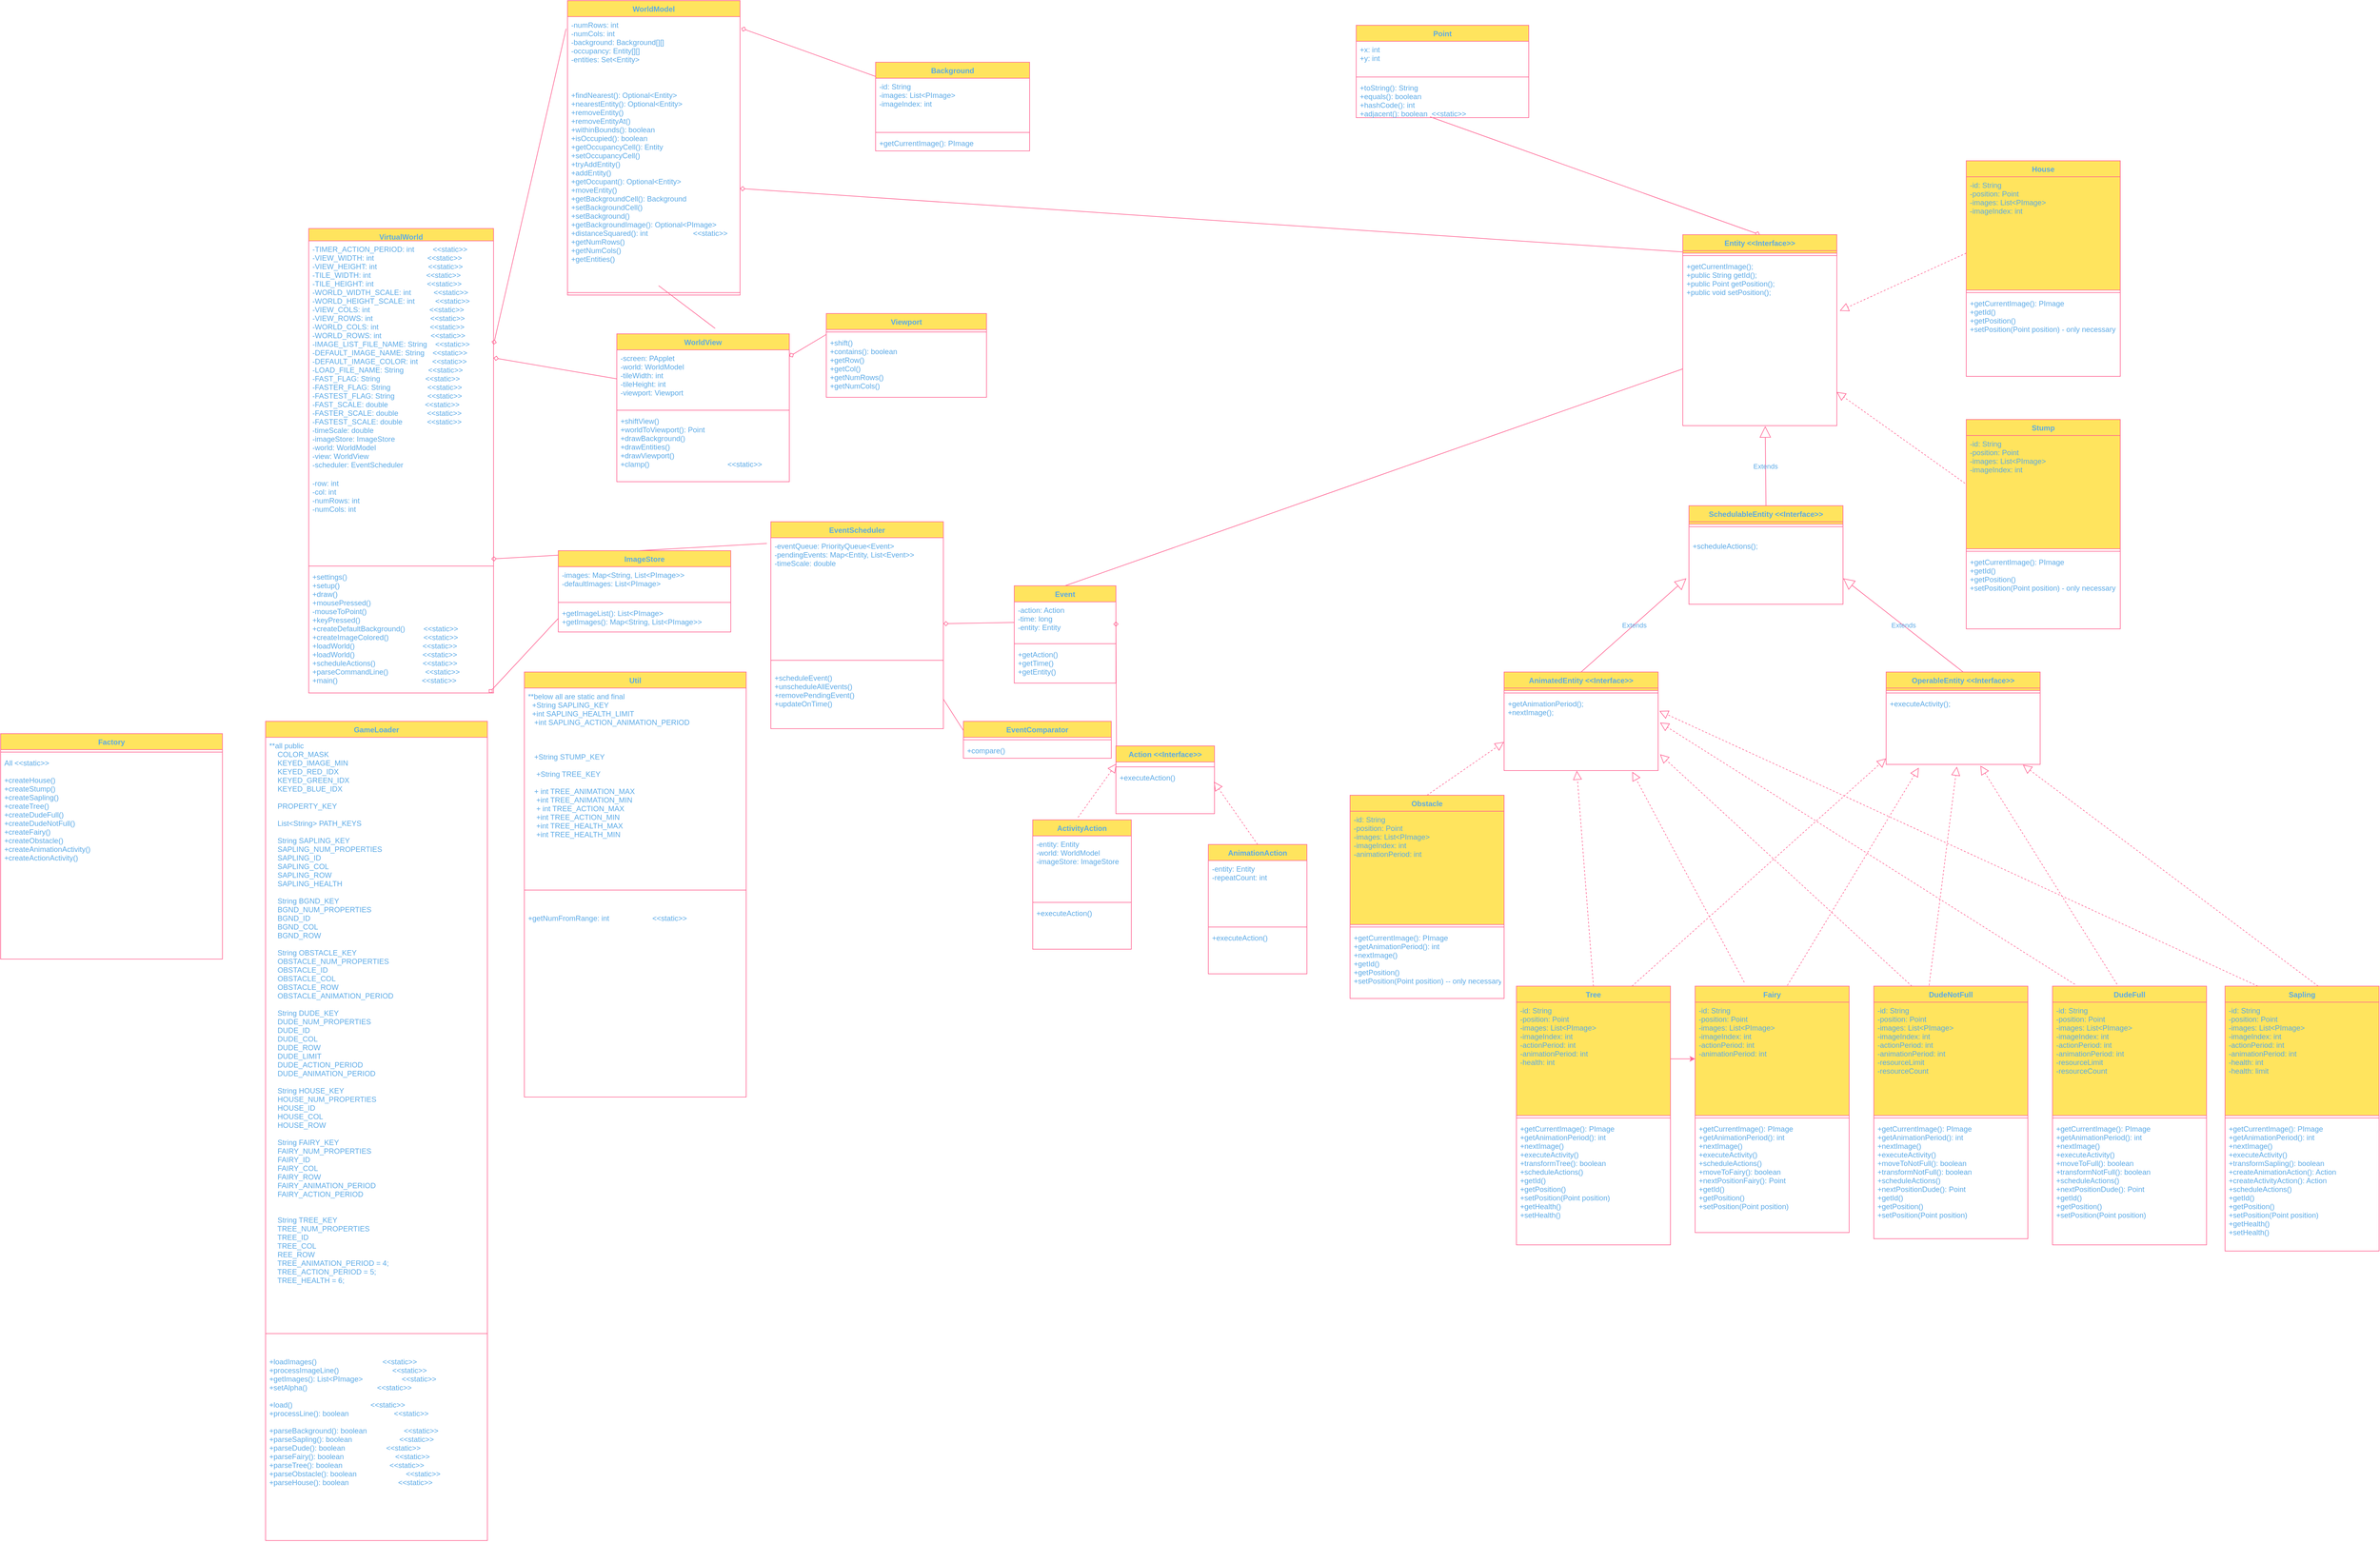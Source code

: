 <mxfile version="15.5.4" type="embed"><diagram id="Yo6Zvny2ZRX3JAPKxXua" name="Page 2"><mxGraphModel dx="1478" dy="1474" grid="1" gridSize="10" guides="1" tooltips="1" connect="1" arrows="1" fold="1" page="1" pageScale="1" pageWidth="850" pageHeight="1100" math="0" shadow="0"><root><mxCell id="0"/><mxCell id="1" parent="0"/><mxCell id="8I9pphBKhg92I5GMk5e_-31" value="" style="graphMlID=e0;endArrow=none;strokeColor=#FF6392;strokeWidth=1.0;startArrow=diamond;startFill=0;endFill=1;exitX=1;exitY=0.25;exitDx=0;exitDy=0;fontColor=#5AA9E6;entryX=-0.008;entryY=-0.286;entryDx=0;entryDy=0;entryPerimeter=0;labelBackgroundColor=none;" parent="1" source="8I9pphBKhg92I5GMk5e_-50" target="8I9pphBKhg92I5GMk5e_-57" edge="1"><mxGeometry relative="1" as="geometry"/></mxCell><mxCell id="8I9pphBKhg92I5GMk5e_-32" value="" style="graphMlID=e1;endArrow=none;strokeColor=#FF6392;strokeWidth=1.0;startArrow=diamond;startFill=0;endFill=1;exitX=1;exitY=0.5;exitDx=0;exitDy=0;fontColor=#5AA9E6;entryX=0;entryY=0.5;entryDx=0;entryDy=0;labelBackgroundColor=none;" parent="1" source="8I9pphBKhg92I5GMk5e_-51" target="8I9pphBKhg92I5GMk5e_-61" edge="1"><mxGeometry relative="1" as="geometry"/></mxCell><mxCell id="8I9pphBKhg92I5GMk5e_-33" value="" style="graphMlID=e2;endArrow=none;strokeColor=#FF6392;strokeWidth=1.0;startArrow=diamond;startFill=0;endFill=1;fontColor=#5AA9E6;entryX=0;entryY=0.25;entryDx=0;entryDy=0;labelBackgroundColor=none;" parent="1" source="8I9pphBKhg92I5GMk5e_-60" target="8I9pphBKhg92I5GMk5e_-89" edge="1"><mxGeometry relative="1" as="geometry"><mxPoint x="648" y="240" as="sourcePoint"/></mxGeometry></mxCell><mxCell id="8I9pphBKhg92I5GMk5e_-34" value="" style="graphMlID=e3;endArrow=none;strokeColor=#FF6392;strokeWidth=1.0;startArrow=diamond;startFill=0;endFill=1;exitX=0.988;exitY=-0.077;exitDx=0;exitDy=0;exitPerimeter=0;fontColor=#5AA9E6;entryX=-0.023;entryY=0.105;entryDx=0;entryDy=0;entryPerimeter=0;labelBackgroundColor=none;" parent="1" source="8I9pphBKhg92I5GMk5e_-53" target="8I9pphBKhg92I5GMk5e_-64" edge="1"><mxGeometry relative="1" as="geometry"><mxPoint x="840" y="580" as="targetPoint"/></mxGeometry></mxCell><mxCell id="8I9pphBKhg92I5GMk5e_-35" value="" style="graphMlID=e4;endArrow=none;strokeColor=#FF6392;strokeWidth=1.0;startArrow=diamond;startFill=0;endFill=1;exitX=0.975;exitY=1;exitDx=0;exitDy=0;exitPerimeter=0;fontColor=#5AA9E6;entryX=0;entryY=0.5;entryDx=0;entryDy=0;labelBackgroundColor=none;" parent="1" source="8I9pphBKhg92I5GMk5e_-53" target="8I9pphBKhg92I5GMk5e_-71" edge="1"><mxGeometry relative="1" as="geometry"/></mxCell><mxCell id="8I9pphBKhg92I5GMk5e_-36" value="" style="graphMlID=e5;endArrow=none;strokeColor=#FF6392;strokeWidth=1.0;startArrow=diamond;startFill=0;endFill=1;fontColor=#5AA9E6;exitX=1.007;exitY=0.165;exitDx=0;exitDy=0;exitPerimeter=0;labelBackgroundColor=none;" parent="1" source="8I9pphBKhg92I5GMk5e_-55" target="8I9pphBKhg92I5GMk5e_-82" edge="1"><mxGeometry relative="1" as="geometry"/></mxCell><mxCell id="8I9pphBKhg92I5GMk5e_-37" value="" style="graphMlID=e6;endArrow=none;strokeColor=#FF6392;strokeWidth=1.0;startArrow=diamond;startFill=0;endFill=1;fontColor=#5AA9E6;labelBackgroundColor=none;" parent="1" source="8I9pphBKhg92I5GMk5e_-64" target="8I9pphBKhg92I5GMk5e_-97" edge="1"><mxGeometry relative="1" as="geometry"/></mxCell><mxCell id="8I9pphBKhg92I5GMk5e_-38" value="" style="graphMlID=e7;endArrow=none;strokeColor=#FF6392;strokeWidth=1.0;startArrow=none;startFill=1;endFill=1;fontColor=#5AA9E6;entryX=0;entryY=0.25;entryDx=0;entryDy=0;exitX=1;exitY=0.5;exitDx=0;exitDy=0;labelBackgroundColor=none;" parent="1" source="8I9pphBKhg92I5GMk5e_-67" target="8I9pphBKhg92I5GMk5e_-72" edge="1"><mxGeometry relative="1" as="geometry"/></mxCell><mxCell id="8I9pphBKhg92I5GMk5e_-39" value="" style="graphMlID=e8;endArrow=none;strokeColor=#FF6392;strokeWidth=1.0;startArrow=diamond;startFill=0;endFill=1;fontColor=#5AA9E6;exitX=1;exitY=0.5;exitDx=0;exitDy=0;entryX=0;entryY=0.5;entryDx=0;entryDy=0;labelBackgroundColor=none;" parent="1" source="8I9pphBKhg92I5GMk5e_-57" target="8I9pphBKhg92I5GMk5e_-86" edge="1"><mxGeometry relative="1" as="geometry"><mxPoint x="710" y="80" as="sourcePoint"/></mxGeometry></mxCell><mxCell id="8I9pphBKhg92I5GMk5e_-40" value="" style="graphMlID=e9;endArrow=none;strokeColor=#FF6392;strokeWidth=1.0;startArrow=diamond;startFill=0;endFill=1;fontColor=#5AA9E6;entryX=0.428;entryY=0.978;entryDx=0;entryDy=0;entryPerimeter=0;exitX=0.5;exitY=0;exitDx=0;exitDy=0;labelBackgroundColor=none;" parent="1" source="8I9pphBKhg92I5GMk5e_-85" target="8I9pphBKhg92I5GMk5e_-107" edge="1"><mxGeometry relative="1" as="geometry"><mxPoint x="1810" y="570" as="sourcePoint"/></mxGeometry></mxCell><mxCell id="8I9pphBKhg92I5GMk5e_-42" value="" style="graphMlID=e11;endArrow=none;strokeColor=#FF6392;strokeWidth=1.0;startArrow=diamond;startFill=0;endFill=1;fontColor=#5AA9E6;exitX=1;exitY=0.5;exitDx=0;exitDy=0;entryX=0.006;entryY=0.178;entryDx=0;entryDy=0;entryPerimeter=0;labelBackgroundColor=none;" parent="1" source="8I9pphBKhg92I5GMk5e_-97" target="8I9pphBKhg92I5GMk5e_-109" edge="1"><mxGeometry relative="1" as="geometry"/></mxCell><mxCell id="8I9pphBKhg92I5GMk5e_-44" value="" style="graphMlID=e13;endArrow=none;strokeColor=#FF6392;strokeWidth=1.0;startArrow=none;startFill=1;endFill=1;fontColor=#5AA9E6;entryX=0.528;entryY=0.978;entryDx=0;entryDy=0;entryPerimeter=0;exitX=0.57;exitY=-0.037;exitDx=0;exitDy=0;exitPerimeter=0;labelBackgroundColor=none;" parent="1" source="8I9pphBKhg92I5GMk5e_-60" target="8I9pphBKhg92I5GMk5e_-57" edge="1"><mxGeometry relative="1" as="geometry"/></mxCell><mxCell id="8I9pphBKhg92I5GMk5e_-45" value="" style="graphMlID=e14;endArrow=none;strokeColor=#FF6392;strokeWidth=1.0;startArrow=none;startFill=1;endFill=1;fontColor=#5AA9E6;exitX=0.5;exitY=0;exitDx=0;exitDy=0;labelBackgroundColor=none;" parent="1" source="8I9pphBKhg92I5GMk5e_-96" target="8I9pphBKhg92I5GMk5e_-88" edge="1"><mxGeometry relative="1" as="geometry"><mxPoint x="1177.699" y="279.661" as="targetPoint"/></mxGeometry></mxCell><mxCell id="8I9pphBKhg92I5GMk5e_-50" value="VirtualWorld" style="swimlane;fontStyle=1;align=center;verticalAlign=top;childLayout=stackLayout;horizontal=1;startSize=20;horizontalStack=0;resizeParent=1;resizeParentMax=0;resizeLast=0;collapsible=1;marginBottom=0;hachureGap=4;pointerEvents=0;fillColor=#FFE45E;strokeColor=#FF6392;fontColor=#5AA9E6;labelBackgroundColor=none;" parent="1" vertex="1"><mxGeometry x="20" y="150" width="300" height="754" as="geometry"/></mxCell><mxCell id="8I9pphBKhg92I5GMk5e_-51" value="-TIMER_ACTION_PERIOD: int         &lt;&lt;static&gt;&gt;&#10;-VIEW_WIDTH: int                          &lt;&lt;static&gt;&gt;&#10;-VIEW_HEIGHT: int                         &lt;&lt;static&gt;&gt;&#10;-TILE_WIDTH: int                           &lt;&lt;static&gt;&gt;&#10;-TILE_HEIGHT: int                          &lt;&lt;static&gt;&gt;&#10;-WORLD_WIDTH_SCALE: int           &lt;&lt;static&gt;&gt;&#10;-WORLD_HEIGHT_SCALE: int          &lt;&lt;static&gt;&gt;&#10;-VIEW_COLS: int                             &lt;&lt;static&gt;&gt;&#10;-VIEW_ROWS: int                            &lt;&lt;static&gt;&gt;&#10;-WORLD_COLS: int                         &lt;&lt;static&gt;&gt;&#10;-WORLD_ROWS: int                        &lt;&lt;static&gt;&gt;&#10;-IMAGE_LIST_FILE_NAME: String    &lt;&lt;static&gt;&gt;&#10;-DEFAULT_IMAGE_NAME: String    &lt;&lt;static&gt;&gt;&#10;-DEFAULT_IMAGE_COLOR: int       &lt;&lt;static&gt;&gt;&#10;-LOAD_FILE_NAME: String            &lt;&lt;static&gt;&gt;&#10;-FAST_FLAG: String                      &lt;&lt;static&gt;&gt;&#10;-FASTER_FLAG: String                  &lt;&lt;static&gt;&gt;&#10;-FASTEST_FLAG: String                &lt;&lt;static&gt;&gt;&#10;-FAST_SCALE: double                  &lt;&lt;static&gt;&gt;&#10;-FASTER_SCALE: double              &lt;&lt;static&gt;&gt;&#10;-FASTEST_SCALE: double            &lt;&lt;static&gt;&gt;&#10;-timeScale: double&#10;-imageStore: ImageStore&#10;-world: WorldModel&#10;-view: WorldView&#10;-scheduler: EventScheduler" style="text;strokeColor=none;fillColor=none;align=left;verticalAlign=top;spacingLeft=4;spacingRight=4;overflow=hidden;rotatable=0;points=[[0,0.5],[1,0.5]];portConstraint=eastwest;fontColor=#5AA9E6;labelBackgroundColor=none;" parent="8I9pphBKhg92I5GMk5e_-50" vertex="1"><mxGeometry y="20" width="300" height="380" as="geometry"/></mxCell><mxCell id="8I9pphBKhg92I5GMk5e_-90" value="-row: int&#10;-col: int&#10;-numRows: int&#10;-numCols: int        &#10;   &#10;    " style="text;strokeColor=none;fillColor=none;align=left;verticalAlign=top;spacingLeft=4;spacingRight=4;overflow=hidden;rotatable=0;points=[[0,0.5],[1,0.5]];portConstraint=eastwest;fontColor=#5AA9E6;labelBackgroundColor=none;" parent="8I9pphBKhg92I5GMk5e_-50" vertex="1"><mxGeometry y="400" width="300" height="144" as="geometry"/></mxCell><mxCell id="8I9pphBKhg92I5GMk5e_-52" value="" style="line;strokeWidth=1;fillColor=none;align=left;verticalAlign=middle;spacingTop=-1;spacingLeft=3;spacingRight=3;rotatable=0;labelPosition=right;points=[];portConstraint=eastwest;strokeColor=#FF6392;fontColor=#5AA9E6;labelBackgroundColor=none;" parent="8I9pphBKhg92I5GMk5e_-50" vertex="1"><mxGeometry y="544" width="300" height="8" as="geometry"/></mxCell><mxCell id="8I9pphBKhg92I5GMk5e_-53" value="+settings()&#10;+setup()&#10;+draw()&#10;+mousePressed()&#10;-mouseToPoint()&#10;+keyPressed()&#10;+createDefaultBackground()         &lt;&lt;static&gt;&gt;&#10;+createImageColored()                 &lt;&lt;static&gt;&gt;&#10;+loadWorld()                                 &lt;&lt;static&gt;&gt;&#10;+loadWorld()                                 &lt;&lt;static&gt;&gt;&#10;+scheduleActions()                       &lt;&lt;static&gt;&gt;&#10;+parseCommandLine()                  &lt;&lt;static&gt;&gt;&#10;+main()                                         &lt;&lt;static&gt;&gt;" style="text;strokeColor=none;fillColor=none;align=left;verticalAlign=top;spacingLeft=4;spacingRight=4;overflow=hidden;rotatable=0;points=[[0,0.5],[1,0.5]];portConstraint=eastwest;fontColor=#5AA9E6;labelBackgroundColor=none;" parent="8I9pphBKhg92I5GMk5e_-50" vertex="1"><mxGeometry y="552" width="300" height="202" as="geometry"/></mxCell><mxCell id="8I9pphBKhg92I5GMk5e_-54" value="WorldModel" style="swimlane;fontStyle=1;align=center;verticalAlign=top;childLayout=stackLayout;horizontal=1;startSize=26;horizontalStack=0;resizeParent=1;resizeParentMax=0;resizeLast=0;collapsible=1;marginBottom=0;hachureGap=4;pointerEvents=0;sketch=0;fontColor=#5AA9E6;strokeColor=#FF6392;fillColor=#FFE45E;labelBackgroundColor=none;" parent="1" vertex="1"><mxGeometry x="440" y="-220" width="280" height="478" as="geometry"/></mxCell><mxCell id="8I9pphBKhg92I5GMk5e_-55" value="-numRows: int&#10;-numCols: int&#10;-background: Background[][]&#10;-occupancy: Entity[][]&#10;-entities: Set&lt;Entity&gt;&#10;&#10;   &#10;                       &#10;        &#10;                                                                                            " style="text;strokeColor=none;fillColor=none;align=left;verticalAlign=top;spacingLeft=4;spacingRight=4;overflow=hidden;rotatable=0;points=[[0,0.5],[1,0.5]];portConstraint=eastwest;fontColor=#5AA9E6;labelBackgroundColor=none;" parent="8I9pphBKhg92I5GMk5e_-54" vertex="1"><mxGeometry y="26" width="280" height="114" as="geometry"/></mxCell><mxCell id="8I9pphBKhg92I5GMk5e_-57" value="+findNearest(): Optional&lt;Entity&gt;&#10;+nearestEntity(): Optional&lt;Entity&gt; &#10;+removeEntity()&#10;+removeEntityAt()&#10;+withinBounds(): boolean&#10;+isOccupied(): boolean &#10;+getOccupancyCell(): Entity       &#10;+setOccupancyCell() &#10;+tryAddEntity()      &#10;+addEntity()&#10;+getOccupant(): Optional&lt;Entity&gt;     &#10;+moveEntity() &#10;+getBackgroundCell(): Background &#10;+setBackgroundCell()   &#10;+setBackground()&#10;+getBackgroundImage(): Optional&lt;PImage&gt;&#10;+distanceSquared(): int                      &lt;&lt;static&gt;&gt;&#10;+getNumRows()&#10;+getNumCols()&#10;+getEntities()&#10;        &#10;      " style="text;strokeColor=none;fillColor=none;align=left;verticalAlign=top;spacingLeft=4;spacingRight=4;overflow=hidden;rotatable=0;points=[[0,0.5],[1,0.5]];portConstraint=eastwest;fontColor=#5AA9E6;labelBackgroundColor=none;" parent="8I9pphBKhg92I5GMk5e_-54" vertex="1"><mxGeometry y="140" width="280" height="330" as="geometry"/></mxCell><mxCell id="8I9pphBKhg92I5GMk5e_-56" value="" style="line;strokeWidth=1;fillColor=none;align=left;verticalAlign=middle;spacingTop=-1;spacingLeft=3;spacingRight=3;rotatable=0;labelPosition=right;points=[];portConstraint=eastwest;strokeColor=#FF6392;fontColor=#5AA9E6;labelBackgroundColor=none;" parent="8I9pphBKhg92I5GMk5e_-54" vertex="1"><mxGeometry y="470" width="280" height="8" as="geometry"/></mxCell><mxCell id="8I9pphBKhg92I5GMk5e_-60" value="WorldView" style="swimlane;fontStyle=1;align=center;verticalAlign=top;childLayout=stackLayout;horizontal=1;startSize=26;horizontalStack=0;resizeParent=1;resizeParentMax=0;resizeLast=0;collapsible=1;marginBottom=0;hachureGap=4;pointerEvents=0;sketch=0;fontColor=#5AA9E6;strokeColor=#FF6392;fillColor=#FFE45E;labelBackgroundColor=none;" parent="1" vertex="1"><mxGeometry x="520" y="321" width="280" height="240" as="geometry"/></mxCell><mxCell id="8I9pphBKhg92I5GMk5e_-61" value="-screen: PApplet&#10;-world: WorldModel&#10;-tileWidth: int&#10;-tileHeight: int&#10;-viewport: Viewport&#10;&#10;           &#10;                              &#10;        &#10;                              " style="text;strokeColor=none;fillColor=none;align=left;verticalAlign=top;spacingLeft=4;spacingRight=4;overflow=hidden;rotatable=0;points=[[0,0.5],[1,0.5]];portConstraint=eastwest;fontColor=#5AA9E6;labelBackgroundColor=none;" parent="8I9pphBKhg92I5GMk5e_-60" vertex="1"><mxGeometry y="26" width="280" height="94" as="geometry"/></mxCell><mxCell id="8I9pphBKhg92I5GMk5e_-62" value="" style="line;strokeWidth=1;fillColor=none;align=left;verticalAlign=middle;spacingTop=-1;spacingLeft=3;spacingRight=3;rotatable=0;labelPosition=right;points=[];portConstraint=eastwest;strokeColor=#FF6392;fontColor=#5AA9E6;labelBackgroundColor=none;" parent="8I9pphBKhg92I5GMk5e_-60" vertex="1"><mxGeometry y="120" width="280" height="8" as="geometry"/></mxCell><mxCell id="8I9pphBKhg92I5GMk5e_-63" value="+shiftView() &#10;+worldToViewport(): Point &#10;+drawBackground()&#10;+drawEntities()               &#10;+drawViewport() &#10;+clamp()                                      &lt;&lt;static&gt;&gt;&#10;                                                  " style="text;strokeColor=none;fillColor=none;align=left;verticalAlign=top;spacingLeft=4;spacingRight=4;overflow=hidden;rotatable=0;points=[[0,0.5],[1,0.5]];portConstraint=eastwest;fontColor=#5AA9E6;labelBackgroundColor=none;" parent="8I9pphBKhg92I5GMk5e_-60" vertex="1"><mxGeometry y="128" width="280" height="112" as="geometry"/></mxCell><mxCell id="8I9pphBKhg92I5GMk5e_-64" value="EventScheduler" style="swimlane;fontStyle=1;align=center;verticalAlign=top;childLayout=stackLayout;horizontal=1;startSize=26;horizontalStack=0;resizeParent=1;resizeParentMax=0;resizeLast=0;collapsible=1;marginBottom=0;hachureGap=4;pointerEvents=0;sketch=0;fontColor=#5AA9E6;strokeColor=#FF6392;fillColor=#FFE45E;labelBackgroundColor=none;" parent="1" vertex="1"><mxGeometry x="770" y="626" width="280" height="336" as="geometry"/></mxCell><mxCell id="8I9pphBKhg92I5GMk5e_-65" value="-eventQueue: PriorityQueue&lt;Event&gt;&#10;-pendingEvents: Map&lt;Entity, List&lt;Event&gt;&gt;&#10;-timeScale: double&#10;&#10;&#10;&#10;&#10;                    &#10;" style="text;strokeColor=none;fillColor=none;align=left;verticalAlign=top;spacingLeft=4;spacingRight=4;overflow=hidden;rotatable=0;points=[[0,0.5],[1,0.5]];portConstraint=eastwest;fontColor=#5AA9E6;labelBackgroundColor=none;" parent="8I9pphBKhg92I5GMk5e_-64" vertex="1"><mxGeometry y="26" width="280" height="184" as="geometry"/></mxCell><mxCell id="8I9pphBKhg92I5GMk5e_-66" value="" style="line;strokeWidth=1;fillColor=none;align=left;verticalAlign=middle;spacingTop=-1;spacingLeft=3;spacingRight=3;rotatable=0;labelPosition=right;points=[];portConstraint=eastwest;strokeColor=#FF6392;fontColor=#5AA9E6;labelBackgroundColor=none;" parent="8I9pphBKhg92I5GMk5e_-64" vertex="1"><mxGeometry y="210" width="280" height="30" as="geometry"/></mxCell><mxCell id="8I9pphBKhg92I5GMk5e_-67" value="+scheduleEvent()&#10;+unscheduleAllEvents()             &#10;+removePendingEvent()                 &#10;+updateOnTime()                 " style="text;strokeColor=none;fillColor=none;align=left;verticalAlign=top;spacingLeft=4;spacingRight=4;overflow=hidden;rotatable=0;points=[[0,0.5],[1,0.5]];portConstraint=eastwest;fontColor=#5AA9E6;labelBackgroundColor=none;" parent="8I9pphBKhg92I5GMk5e_-64" vertex="1"><mxGeometry y="240" width="280" height="96" as="geometry"/></mxCell><mxCell id="8I9pphBKhg92I5GMk5e_-68" value="ImageStore" style="swimlane;fontStyle=1;align=center;verticalAlign=top;childLayout=stackLayout;horizontal=1;startSize=26;horizontalStack=0;resizeParent=1;resizeParentMax=0;resizeLast=0;collapsible=1;marginBottom=0;hachureGap=4;pointerEvents=0;sketch=0;fontColor=#5AA9E6;strokeColor=#FF6392;fillColor=#FFE45E;labelBackgroundColor=none;" parent="1" vertex="1"><mxGeometry x="425" y="673" width="280" height="132" as="geometry"/></mxCell><mxCell id="8I9pphBKhg92I5GMk5e_-69" value="-images: Map&lt;String, List&lt;PImage&gt;&gt;&#10;-defaultImages: List&lt;PImage&gt;" style="text;strokeColor=none;fillColor=none;align=left;verticalAlign=top;spacingLeft=4;spacingRight=4;overflow=hidden;rotatable=0;points=[[0,0.5],[1,0.5]];portConstraint=eastwest;fontColor=#5AA9E6;labelBackgroundColor=none;" parent="8I9pphBKhg92I5GMk5e_-68" vertex="1"><mxGeometry y="26" width="280" height="54" as="geometry"/></mxCell><mxCell id="8I9pphBKhg92I5GMk5e_-70" value="" style="line;strokeWidth=1;fillColor=none;align=left;verticalAlign=middle;spacingTop=-1;spacingLeft=3;spacingRight=3;rotatable=0;labelPosition=right;points=[];portConstraint=eastwest;strokeColor=#FF6392;fontColor=#5AA9E6;labelBackgroundColor=none;" parent="8I9pphBKhg92I5GMk5e_-68" vertex="1"><mxGeometry y="80" width="280" height="8" as="geometry"/></mxCell><mxCell id="8I9pphBKhg92I5GMk5e_-71" value="+getImageList(): List&lt;PImage&gt;  &#10;+getImages(): Map&lt;String, List&lt;PImage&gt;&gt;      " style="text;strokeColor=none;fillColor=none;align=left;verticalAlign=top;spacingLeft=4;spacingRight=4;overflow=hidden;rotatable=0;points=[[0,0.5],[1,0.5]];portConstraint=eastwest;fontColor=#5AA9E6;labelBackgroundColor=none;" parent="8I9pphBKhg92I5GMk5e_-68" vertex="1"><mxGeometry y="88" width="280" height="44" as="geometry"/></mxCell><mxCell id="8I9pphBKhg92I5GMk5e_-72" value="EventComparator" style="swimlane;fontStyle=1;align=center;verticalAlign=top;childLayout=stackLayout;horizontal=1;startSize=26;horizontalStack=0;resizeParent=1;resizeParentMax=0;resizeLast=0;collapsible=1;marginBottom=0;hachureGap=4;pointerEvents=0;sketch=0;fontColor=#5AA9E6;strokeColor=#FF6392;fillColor=#FFE45E;labelBackgroundColor=none;" parent="1" vertex="1"><mxGeometry x="1082.5" y="950" width="240" height="60" as="geometry"/></mxCell><mxCell id="8I9pphBKhg92I5GMk5e_-74" value="" style="line;strokeWidth=1;fillColor=none;align=left;verticalAlign=middle;spacingTop=-1;spacingLeft=3;spacingRight=3;rotatable=0;labelPosition=right;points=[];portConstraint=eastwest;strokeColor=#FF6392;fontColor=#5AA9E6;labelBackgroundColor=none;" parent="8I9pphBKhg92I5GMk5e_-72" vertex="1"><mxGeometry y="26" width="240" height="8" as="geometry"/></mxCell><mxCell id="8I9pphBKhg92I5GMk5e_-75" value="+compare()" style="text;strokeColor=none;fillColor=none;align=left;verticalAlign=top;spacingLeft=4;spacingRight=4;overflow=hidden;rotatable=0;points=[[0,0.5],[1,0.5]];portConstraint=eastwest;fontColor=#5AA9E6;labelBackgroundColor=none;" parent="8I9pphBKhg92I5GMk5e_-72" vertex="1"><mxGeometry y="34" width="240" height="26" as="geometry"/></mxCell><mxCell id="8I9pphBKhg92I5GMk5e_-77" value="Util" style="swimlane;fontStyle=1;align=center;verticalAlign=top;childLayout=stackLayout;horizontal=1;startSize=26;horizontalStack=0;resizeParent=1;resizeParentMax=0;resizeLast=0;collapsible=1;marginBottom=0;hachureGap=4;pointerEvents=0;sketch=0;fontColor=#5AA9E6;strokeColor=#FF6392;fillColor=#FFE45E;labelBackgroundColor=none;" parent="1" vertex="1"><mxGeometry x="370" y="870" width="360" height="690" as="geometry"/></mxCell><mxCell id="8I9pphBKhg92I5GMk5e_-78" value="**below all are static and final&#10;  +String SAPLING_KEY &#10;  +int SAPLING_HEALTH_LIMIT &#10;   +int SAPLING_ACTION_ANIMATION_PERIOD&#10;&#10;    &#10;&#10;   +String STUMP_KEY &#10;&#10;    +String TREE_KEY &#10;&#10;   + int TREE_ANIMATION_MAX &#10;    +int TREE_ANIMATION_MIN &#10;    + int TREE_ACTION_MAX &#10;    +int TREE_ACTION_MIN &#10;    +int TREE_HEALTH_MAX&#10;    +int TREE_HEALTH_MIN " style="text;strokeColor=none;fillColor=none;align=left;verticalAlign=top;spacingLeft=4;spacingRight=4;overflow=hidden;rotatable=0;points=[[0,0.5],[1,0.5]];portConstraint=eastwest;fontColor=#5AA9E6;labelBackgroundColor=none;" parent="8I9pphBKhg92I5GMk5e_-77" vertex="1"><mxGeometry y="26" width="360" height="324" as="geometry"/></mxCell><mxCell id="8I9pphBKhg92I5GMk5e_-79" value="" style="line;strokeWidth=1;fillColor=none;align=left;verticalAlign=middle;spacingTop=-1;spacingLeft=3;spacingRight=3;rotatable=0;labelPosition=right;points=[];portConstraint=eastwest;strokeColor=#FF6392;fontColor=#5AA9E6;labelBackgroundColor=none;" parent="8I9pphBKhg92I5GMk5e_-77" vertex="1"><mxGeometry y="350" width="360" height="8" as="geometry"/></mxCell><mxCell id="8I9pphBKhg92I5GMk5e_-80" value="&#10;&#10;+getNumFromRange: int                     &lt;&lt;static&gt;&gt;&#10;&#10;&#10;&#10;&#10;&#10;" style="text;strokeColor=none;fillColor=none;align=left;verticalAlign=top;spacingLeft=4;spacingRight=4;overflow=hidden;rotatable=0;points=[[0,0.5],[1,0.5]];portConstraint=eastwest;fontColor=#5AA9E6;labelBackgroundColor=none;" parent="8I9pphBKhg92I5GMk5e_-77" vertex="1"><mxGeometry y="358" width="360" height="332" as="geometry"/></mxCell><mxCell id="8I9pphBKhg92I5GMk5e_-81" value="Background" style="swimlane;fontStyle=1;align=center;verticalAlign=top;childLayout=stackLayout;horizontal=1;startSize=26;horizontalStack=0;resizeParent=1;resizeParentMax=0;resizeLast=0;collapsible=1;marginBottom=0;hachureGap=4;pointerEvents=0;sketch=0;fontColor=#5AA9E6;strokeColor=#FF6392;fillColor=#FFE45E;labelBackgroundColor=none;" parent="1" vertex="1"><mxGeometry x="940" y="-120" width="250" height="144" as="geometry"/></mxCell><mxCell id="8I9pphBKhg92I5GMk5e_-82" value="-id: String&#10;-images: List&lt;PImage&gt;&#10;-imageIndex: int&#10;" style="text;strokeColor=none;fillColor=none;align=left;verticalAlign=top;spacingLeft=4;spacingRight=4;overflow=hidden;rotatable=0;points=[[0,0.5],[1,0.5]];portConstraint=eastwest;fontColor=#5AA9E6;labelBackgroundColor=none;" parent="8I9pphBKhg92I5GMk5e_-81" vertex="1"><mxGeometry y="26" width="250" height="84" as="geometry"/></mxCell><mxCell id="8I9pphBKhg92I5GMk5e_-83" value="" style="line;strokeWidth=1;fillColor=none;align=left;verticalAlign=middle;spacingTop=-1;spacingLeft=3;spacingRight=3;rotatable=0;labelPosition=right;points=[];portConstraint=eastwest;fontColor=#5AA9E6;labelBackgroundColor=none;strokeColor=#FF6392;" parent="8I9pphBKhg92I5GMk5e_-81" vertex="1"><mxGeometry y="110" width="250" height="8" as="geometry"/></mxCell><mxCell id="8I9pphBKhg92I5GMk5e_-84" value="+getCurrentImage(): PImage  " style="text;strokeColor=none;fillColor=none;align=left;verticalAlign=top;spacingLeft=4;spacingRight=4;overflow=hidden;rotatable=0;points=[[0,0.5],[1,0.5]];portConstraint=eastwest;fontColor=#5AA9E6;labelBackgroundColor=none;" parent="8I9pphBKhg92I5GMk5e_-81" vertex="1"><mxGeometry y="118" width="250" height="26" as="geometry"/></mxCell><mxCell id="8I9pphBKhg92I5GMk5e_-85" value="Entity &lt;&lt;Interface&gt;&gt;" style="swimlane;fontStyle=1;align=center;verticalAlign=top;childLayout=stackLayout;horizontal=1;startSize=26;horizontalStack=0;resizeParent=1;resizeParentMax=0;resizeLast=0;collapsible=1;marginBottom=0;hachureGap=4;pointerEvents=0;sketch=0;fontColor=#5AA9E6;strokeColor=#FF6392;fillColor=#FFE45E;labelBackgroundColor=none;" parent="1" vertex="1"><mxGeometry x="2250" y="160" width="250" height="310" as="geometry"/></mxCell><mxCell id="8I9pphBKhg92I5GMk5e_-86" value="&#10;&#10;&#10;     " style="text;strokeColor=#FF6392;fillColor=#FFE45E;align=left;verticalAlign=top;spacingLeft=4;spacingRight=4;overflow=hidden;rotatable=0;points=[[0,0.5],[1,0.5]];portConstraint=eastwest;fontStyle=0;fontColor=#5AA9E6;labelBackgroundColor=none;" parent="8I9pphBKhg92I5GMk5e_-85" vertex="1"><mxGeometry y="26" width="250" height="4" as="geometry"/></mxCell><mxCell id="8I9pphBKhg92I5GMk5e_-87" value="" style="line;strokeWidth=1;fillColor=none;align=left;verticalAlign=middle;spacingTop=-1;spacingLeft=3;spacingRight=3;rotatable=0;labelPosition=right;points=[];portConstraint=eastwest;fontColor=#5AA9E6;labelBackgroundColor=none;strokeColor=#FF6392;" parent="8I9pphBKhg92I5GMk5e_-85" vertex="1"><mxGeometry y="30" width="250" height="8" as="geometry"/></mxCell><mxCell id="8I9pphBKhg92I5GMk5e_-88" value="+getCurrentImage();&#10;+public String getId();&#10;+public Point getPosition();&#10;+public void setPosition();            &#10;       " style="text;strokeColor=none;fillColor=none;align=left;verticalAlign=top;spacingLeft=4;spacingRight=4;overflow=hidden;rotatable=0;points=[[0,0.5],[1,0.5]];portConstraint=eastwest;fontColor=#5AA9E6;labelBackgroundColor=none;" parent="8I9pphBKhg92I5GMk5e_-85" vertex="1"><mxGeometry y="38" width="250" height="272" as="geometry"/></mxCell><mxCell id="8I9pphBKhg92I5GMk5e_-89" value="Viewport" style="swimlane;fontStyle=1;align=center;verticalAlign=top;childLayout=stackLayout;horizontal=1;startSize=26;horizontalStack=0;resizeParent=1;resizeParentMax=0;resizeLast=0;collapsible=1;marginBottom=0;hachureGap=4;pointerEvents=0;sketch=0;fontColor=#5AA9E6;strokeColor=#FF6392;fillColor=#FFE45E;labelBackgroundColor=none;" parent="1" vertex="1"><mxGeometry x="860" y="288" width="260" height="136" as="geometry"/></mxCell><mxCell id="8I9pphBKhg92I5GMk5e_-91" value="" style="line;strokeWidth=1;fillColor=none;align=left;verticalAlign=middle;spacingTop=-1;spacingLeft=3;spacingRight=3;rotatable=0;labelPosition=right;points=[];portConstraint=eastwest;fontColor=#5AA9E6;labelBackgroundColor=none;strokeColor=#FF6392;" parent="8I9pphBKhg92I5GMk5e_-89" vertex="1"><mxGeometry y="26" width="260" height="8" as="geometry"/></mxCell><mxCell id="8I9pphBKhg92I5GMk5e_-92" value="+shift() &#10;+contains(): boolean&#10;+getRow()&#10;+getCol()&#10;+getNumRows()&#10;+getNumCols()          " style="text;strokeColor=none;fillColor=none;align=left;verticalAlign=top;spacingLeft=4;spacingRight=4;overflow=hidden;rotatable=0;points=[[0,0.5],[1,0.5]];portConstraint=eastwest;fontColor=#5AA9E6;labelBackgroundColor=none;" parent="8I9pphBKhg92I5GMk5e_-89" vertex="1"><mxGeometry y="34" width="260" height="102" as="geometry"/></mxCell><mxCell id="8I9pphBKhg92I5GMk5e_-96" value="Event" style="swimlane;fontStyle=1;align=center;verticalAlign=top;childLayout=stackLayout;horizontal=1;startSize=26;horizontalStack=0;resizeParent=1;resizeParentMax=0;resizeLast=0;collapsible=1;marginBottom=0;hachureGap=4;pointerEvents=0;sketch=0;fontColor=#5AA9E6;strokeColor=#FF6392;fillColor=#FFE45E;labelBackgroundColor=none;" parent="1" vertex="1"><mxGeometry x="1165" y="730" width="165" height="158" as="geometry"/></mxCell><mxCell id="8I9pphBKhg92I5GMk5e_-97" value="-action: Action&#10;-time: long&#10;-entity: Entity" style="text;strokeColor=none;fillColor=none;align=left;verticalAlign=top;spacingLeft=4;spacingRight=4;overflow=hidden;rotatable=0;points=[[0,0.5],[1,0.5]];portConstraint=eastwest;fontColor=#5AA9E6;labelBackgroundColor=none;" parent="8I9pphBKhg92I5GMk5e_-96" vertex="1"><mxGeometry y="26" width="165" height="64" as="geometry"/></mxCell><mxCell id="8I9pphBKhg92I5GMk5e_-98" value="" style="line;strokeWidth=1;fillColor=none;align=left;verticalAlign=middle;spacingTop=-1;spacingLeft=3;spacingRight=3;rotatable=0;labelPosition=right;points=[];portConstraint=eastwest;fontColor=#5AA9E6;labelBackgroundColor=none;strokeColor=#FF6392;" parent="8I9pphBKhg92I5GMk5e_-96" vertex="1"><mxGeometry y="90" width="165" height="8" as="geometry"/></mxCell><mxCell id="8I9pphBKhg92I5GMk5e_-99" value="+getAction()&#10;+getTime()&#10;+getEntity()" style="text;strokeColor=none;fillColor=none;align=left;verticalAlign=top;spacingLeft=4;spacingRight=4;overflow=hidden;rotatable=0;points=[[0,0.5],[1,0.5]];portConstraint=eastwest;fontColor=#5AA9E6;labelBackgroundColor=none;" parent="8I9pphBKhg92I5GMk5e_-96" vertex="1"><mxGeometry y="98" width="165" height="60" as="geometry"/></mxCell><mxCell id="8I9pphBKhg92I5GMk5e_-104" value="Point" style="swimlane;fontStyle=1;align=center;verticalAlign=top;childLayout=stackLayout;horizontal=1;startSize=26;horizontalStack=0;resizeParent=1;resizeParentMax=0;resizeLast=0;collapsible=1;marginBottom=0;hachureGap=4;pointerEvents=0;sketch=0;fontColor=#5AA9E6;strokeColor=#FF6392;fillColor=#FFE45E;labelBackgroundColor=none;" parent="1" vertex="1"><mxGeometry x="1720" y="-180" width="280" height="150" as="geometry"/></mxCell><mxCell id="8I9pphBKhg92I5GMk5e_-105" value="+x: int&#10;+y: int" style="text;strokeColor=none;fillColor=none;align=left;verticalAlign=top;spacingLeft=4;spacingRight=4;overflow=hidden;rotatable=0;points=[[0,0.5],[1,0.5]];portConstraint=eastwest;fontColor=#5AA9E6;labelBackgroundColor=none;" parent="8I9pphBKhg92I5GMk5e_-104" vertex="1"><mxGeometry y="26" width="280" height="54" as="geometry"/></mxCell><mxCell id="8I9pphBKhg92I5GMk5e_-106" value="" style="line;strokeWidth=1;fillColor=none;align=left;verticalAlign=middle;spacingTop=-1;spacingLeft=3;spacingRight=3;rotatable=0;labelPosition=right;points=[];portConstraint=eastwest;fontColor=#5AA9E6;labelBackgroundColor=none;strokeColor=#FF6392;" parent="8I9pphBKhg92I5GMk5e_-104" vertex="1"><mxGeometry y="80" width="280" height="8" as="geometry"/></mxCell><mxCell id="8I9pphBKhg92I5GMk5e_-107" value="+toString(): String&#10;+equals(): boolean&#10;+hashCode(): int&#10;+adjacent(): boolean  &lt;&lt;static&gt;&gt;" style="text;strokeColor=none;fillColor=none;align=left;verticalAlign=top;spacingLeft=4;spacingRight=4;overflow=hidden;rotatable=0;points=[[0,0.5],[1,0.5]];portConstraint=eastwest;labelBackgroundColor=none;fontColor=#5AA9E6;" parent="8I9pphBKhg92I5GMk5e_-104" vertex="1"><mxGeometry y="88" width="280" height="62" as="geometry"/></mxCell><mxCell id="8I9pphBKhg92I5GMk5e_-108" value="Action &lt;&lt;Interface&gt;&gt;" style="swimlane;fontStyle=1;align=center;verticalAlign=top;childLayout=stackLayout;horizontal=1;startSize=26;horizontalStack=0;resizeParent=1;resizeParentMax=0;resizeLast=0;collapsible=1;marginBottom=0;hachureGap=4;pointerEvents=0;sketch=0;fontColor=#5AA9E6;strokeColor=#FF6392;fillColor=#FFE45E;labelBackgroundColor=none;" parent="1" vertex="1"><mxGeometry x="1330" y="990" width="160" height="110" as="geometry"/></mxCell><mxCell id="8I9pphBKhg92I5GMk5e_-109" value="&#10;&#10;                " style="text;strokeColor=none;fillColor=none;align=left;verticalAlign=top;spacingLeft=4;spacingRight=4;overflow=hidden;rotatable=0;points=[[0,0.5],[1,0.5]];portConstraint=eastwest;fontColor=#5AA9E6;labelBackgroundColor=none;" parent="8I9pphBKhg92I5GMk5e_-108" vertex="1"><mxGeometry y="26" width="160" height="4" as="geometry"/></mxCell><mxCell id="8I9pphBKhg92I5GMk5e_-110" value="" style="line;strokeWidth=1;fillColor=none;align=left;verticalAlign=middle;spacingTop=-1;spacingLeft=3;spacingRight=3;rotatable=0;labelPosition=right;points=[];portConstraint=eastwest;fontColor=#5AA9E6;labelBackgroundColor=none;strokeColor=#FF6392;" parent="8I9pphBKhg92I5GMk5e_-108" vertex="1"><mxGeometry y="30" width="160" height="8" as="geometry"/></mxCell><mxCell id="8I9pphBKhg92I5GMk5e_-111" value="+executeAction() &#10;" style="text;strokeColor=none;fillColor=none;align=left;verticalAlign=top;spacingLeft=4;spacingRight=4;overflow=hidden;rotatable=0;points=[[0,0.5],[1,0.5]];portConstraint=eastwest;fontColor=#5AA9E6;labelBackgroundColor=none;" parent="8I9pphBKhg92I5GMk5e_-108" vertex="1"><mxGeometry y="38" width="160" height="72" as="geometry"/></mxCell><mxCell id="g82B2V8gWefZs02d5Zxm-2" value="Sapling" style="swimlane;fontStyle=1;align=center;verticalAlign=top;childLayout=stackLayout;horizontal=1;startSize=26;horizontalStack=0;resizeParent=1;resizeParentMax=0;resizeLast=0;collapsible=1;marginBottom=0;hachureGap=4;pointerEvents=0;sketch=0;fontColor=#5AA9E6;strokeColor=#FF6392;fillColor=#FFE45E;labelBackgroundColor=none;" parent="1" vertex="1"><mxGeometry x="3130" y="1380" width="250" height="430" as="geometry"/></mxCell><mxCell id="g82B2V8gWefZs02d5Zxm-3" value="-id: String&#10;-position: Point&#10;-images: List&lt;PImage&gt;&#10;-imageIndex: int&#10;-actionPeriod: int&#10;-animationPeriod: int&#10;-health: int&#10;-health: limit&#10;&#10;&#10;     " style="text;strokeColor=#FF6392;fillColor=#FFE45E;align=left;verticalAlign=top;spacingLeft=4;spacingRight=4;overflow=hidden;rotatable=0;points=[[0,0.5],[1,0.5]];portConstraint=eastwest;fontStyle=0;fontColor=#5AA9E6;labelBackgroundColor=none;" parent="g82B2V8gWefZs02d5Zxm-2" vertex="1"><mxGeometry y="26" width="250" height="184" as="geometry"/></mxCell><mxCell id="g82B2V8gWefZs02d5Zxm-4" value="" style="line;strokeWidth=1;fillColor=none;align=left;verticalAlign=middle;spacingTop=-1;spacingLeft=3;spacingRight=3;rotatable=0;labelPosition=right;points=[];portConstraint=eastwest;fontColor=#5AA9E6;labelBackgroundColor=none;strokeColor=#FF6392;" parent="g82B2V8gWefZs02d5Zxm-2" vertex="1"><mxGeometry y="210" width="250" height="8" as="geometry"/></mxCell><mxCell id="g82B2V8gWefZs02d5Zxm-5" value="+getCurrentImage(): PImage  &#10;+getAnimationPeriod(): int    &#10;+nextImage()   &#10;+executeActivity()  &#10;+transformSapling(): boolean&#10;+createAnimationAction(): Action        &#10;+createActivityAction(): Action&#10;+scheduleActions()&#10;+getId()&#10;+getPosition()&#10;+setPosition(Point position)&#10;+getHealth()&#10;+setHealth()&#10;            &#10;       " style="text;strokeColor=none;fillColor=none;align=left;verticalAlign=top;spacingLeft=4;spacingRight=4;overflow=hidden;rotatable=0;points=[[0,0.5],[1,0.5]];portConstraint=eastwest;fontColor=#5AA9E6;labelBackgroundColor=none;" parent="g82B2V8gWefZs02d5Zxm-2" vertex="1"><mxGeometry y="218" width="250" height="212" as="geometry"/></mxCell><mxCell id="g82B2V8gWefZs02d5Zxm-6" value="Tree" style="swimlane;fontStyle=1;align=center;verticalAlign=top;childLayout=stackLayout;horizontal=1;startSize=26;horizontalStack=0;resizeParent=1;resizeParentMax=0;resizeLast=0;collapsible=1;marginBottom=0;hachureGap=4;pointerEvents=0;sketch=0;fontColor=#5AA9E6;strokeColor=#FF6392;fillColor=#FFE45E;labelBackgroundColor=none;" parent="1" vertex="1"><mxGeometry x="1980" y="1380" width="250" height="420" as="geometry"/></mxCell><mxCell id="g82B2V8gWefZs02d5Zxm-7" value="-id: String&#10;-position: Point&#10;-images: List&lt;PImage&gt;&#10;-imageIndex: int&#10;-actionPeriod: int&#10;-animationPeriod: int&#10;-health: int&#10;&#10;&#10;     " style="text;strokeColor=#FF6392;fillColor=#FFE45E;align=left;verticalAlign=top;spacingLeft=4;spacingRight=4;overflow=hidden;rotatable=0;points=[[0,0.5],[1,0.5]];portConstraint=eastwest;fontStyle=0;fontColor=#5AA9E6;labelBackgroundColor=none;" parent="g82B2V8gWefZs02d5Zxm-6" vertex="1"><mxGeometry y="26" width="250" height="184" as="geometry"/></mxCell><mxCell id="g82B2V8gWefZs02d5Zxm-8" value="" style="line;strokeWidth=1;fillColor=none;align=left;verticalAlign=middle;spacingTop=-1;spacingLeft=3;spacingRight=3;rotatable=0;labelPosition=right;points=[];portConstraint=eastwest;fontColor=#5AA9E6;labelBackgroundColor=none;strokeColor=#FF6392;" parent="g82B2V8gWefZs02d5Zxm-6" vertex="1"><mxGeometry y="210" width="250" height="8" as="geometry"/></mxCell><mxCell id="g82B2V8gWefZs02d5Zxm-9" value="+getCurrentImage(): PImage  &#10;+getAnimationPeriod(): int    &#10;+nextImage()   &#10;+executeActivity()  &#10;+transformTree(): boolean                  &#10;+scheduleActions()&#10;+getId()&#10;+getPosition()&#10;+setPosition(Point position)&#10;+getHealth()&#10;+setHealth()&#10;            &#10;       " style="text;strokeColor=none;fillColor=none;align=left;verticalAlign=top;spacingLeft=4;spacingRight=4;overflow=hidden;rotatable=0;points=[[0,0.5],[1,0.5]];portConstraint=eastwest;fontColor=#5AA9E6;labelBackgroundColor=none;" parent="g82B2V8gWefZs02d5Zxm-6" vertex="1"><mxGeometry y="218" width="250" height="202" as="geometry"/></mxCell><mxCell id="g82B2V8gWefZs02d5Zxm-10" value="Fairy" style="swimlane;fontStyle=1;align=center;verticalAlign=top;childLayout=stackLayout;horizontal=1;startSize=26;horizontalStack=0;resizeParent=1;resizeParentMax=0;resizeLast=0;collapsible=1;marginBottom=0;hachureGap=4;pointerEvents=0;sketch=0;fontColor=#5AA9E6;strokeColor=#FF6392;fillColor=#FFE45E;labelBackgroundColor=none;" parent="1" vertex="1"><mxGeometry x="2270" y="1380" width="250" height="400" as="geometry"/></mxCell><mxCell id="g82B2V8gWefZs02d5Zxm-11" value="-id: String&#10;-position: Point&#10;-images: List&lt;PImage&gt;&#10;-imageIndex: int&#10;-actionPeriod: int&#10;-animationPeriod: int&#10;&#10;&#10;     " style="text;strokeColor=#FF6392;fillColor=#FFE45E;align=left;verticalAlign=top;spacingLeft=4;spacingRight=4;overflow=hidden;rotatable=0;points=[[0,0.5],[1,0.5]];portConstraint=eastwest;fontStyle=0;fontColor=#5AA9E6;labelBackgroundColor=none;" parent="g82B2V8gWefZs02d5Zxm-10" vertex="1"><mxGeometry y="26" width="250" height="184" as="geometry"/></mxCell><mxCell id="g82B2V8gWefZs02d5Zxm-12" value="" style="line;strokeWidth=1;fillColor=none;align=left;verticalAlign=middle;spacingTop=-1;spacingLeft=3;spacingRight=3;rotatable=0;labelPosition=right;points=[];portConstraint=eastwest;fontColor=#5AA9E6;labelBackgroundColor=none;strokeColor=#FF6392;" parent="g82B2V8gWefZs02d5Zxm-10" vertex="1"><mxGeometry y="210" width="250" height="8" as="geometry"/></mxCell><mxCell id="g82B2V8gWefZs02d5Zxm-13" value="+getCurrentImage(): PImage  &#10;+getAnimationPeriod(): int    &#10;+nextImage()   &#10;+executeActivity()                   &#10;+scheduleActions()&#10;+moveToFairy(): boolean&#10;+nextPositionFairy(): Point  &#10;+getId()&#10;+getPosition()&#10;+setPosition(Point position)&#10;            &#10;       " style="text;strokeColor=none;fillColor=none;align=left;verticalAlign=top;spacingLeft=4;spacingRight=4;overflow=hidden;rotatable=0;points=[[0,0.5],[1,0.5]];portConstraint=eastwest;fontColor=#5AA9E6;labelBackgroundColor=none;" parent="g82B2V8gWefZs02d5Zxm-10" vertex="1"><mxGeometry y="218" width="250" height="182" as="geometry"/></mxCell><mxCell id="g82B2V8gWefZs02d5Zxm-14" value="Stump" style="swimlane;fontStyle=1;align=center;verticalAlign=top;childLayout=stackLayout;horizontal=1;startSize=26;horizontalStack=0;resizeParent=1;resizeParentMax=0;resizeLast=0;collapsible=1;marginBottom=0;hachureGap=4;pointerEvents=0;sketch=0;fontColor=#5AA9E6;strokeColor=#FF6392;fillColor=#FFE45E;labelBackgroundColor=none;" parent="1" vertex="1"><mxGeometry x="2710" y="460" width="250" height="340" as="geometry"/></mxCell><mxCell id="g82B2V8gWefZs02d5Zxm-15" value="-id: String&#10;-position: Point&#10;-images: List&lt;PImage&gt;&#10;-imageIndex: int&#10;&#10;&#10;     " style="text;strokeColor=#FF6392;fillColor=#FFE45E;align=left;verticalAlign=top;spacingLeft=4;spacingRight=4;overflow=hidden;rotatable=0;points=[[0,0.5],[1,0.5]];portConstraint=eastwest;fontStyle=0;fontColor=#5AA9E6;labelBackgroundColor=none;" parent="g82B2V8gWefZs02d5Zxm-14" vertex="1"><mxGeometry y="26" width="250" height="184" as="geometry"/></mxCell><mxCell id="g82B2V8gWefZs02d5Zxm-16" value="" style="line;strokeWidth=1;fillColor=none;align=left;verticalAlign=middle;spacingTop=-1;spacingLeft=3;spacingRight=3;rotatable=0;labelPosition=right;points=[];portConstraint=eastwest;fontColor=#5AA9E6;labelBackgroundColor=none;strokeColor=#FF6392;" parent="g82B2V8gWefZs02d5Zxm-14" vertex="1"><mxGeometry y="210" width="250" height="8" as="geometry"/></mxCell><mxCell id="g82B2V8gWefZs02d5Zxm-17" value="+getCurrentImage(): PImage  &#10;+getId()&#10;+getPosition()&#10;+setPosition(Point position) - only necessary if stump every change position&#10;            &#10;       " style="text;strokeColor=none;fillColor=none;align=left;verticalAlign=top;spacingLeft=4;spacingRight=4;overflow=hidden;rotatable=0;points=[[0,0.5],[1,0.5]];portConstraint=eastwest;fontColor=#5AA9E6;labelBackgroundColor=none;" parent="g82B2V8gWefZs02d5Zxm-14" vertex="1"><mxGeometry y="218" width="250" height="122" as="geometry"/></mxCell><mxCell id="g82B2V8gWefZs02d5Zxm-18" value="DudeFull" style="swimlane;fontStyle=1;align=center;verticalAlign=top;childLayout=stackLayout;horizontal=1;startSize=26;horizontalStack=0;resizeParent=1;resizeParentMax=0;resizeLast=0;collapsible=1;marginBottom=0;hachureGap=4;pointerEvents=0;sketch=0;fontColor=#5AA9E6;strokeColor=#FF6392;fillColor=#FFE45E;labelBackgroundColor=none;" parent="1" vertex="1"><mxGeometry x="2850" y="1380" width="250" height="420" as="geometry"><mxRectangle x="1990" y="760" width="80" height="26" as="alternateBounds"/></mxGeometry></mxCell><mxCell id="g82B2V8gWefZs02d5Zxm-19" value="-id: String&#10;-position: Point&#10;-images: List&lt;PImage&gt;&#10;-imageIndex: int&#10;-actionPeriod: int&#10;-animationPeriod: int&#10;-resourceLimit&#10;-resourceCount&#10;&#10;&#10;     " style="text;strokeColor=#FF6392;fillColor=#FFE45E;align=left;verticalAlign=top;spacingLeft=4;spacingRight=4;overflow=hidden;rotatable=0;points=[[0,0.5],[1,0.5]];portConstraint=eastwest;fontStyle=0;fontColor=#5AA9E6;labelBackgroundColor=none;" parent="g82B2V8gWefZs02d5Zxm-18" vertex="1"><mxGeometry y="26" width="250" height="184" as="geometry"/></mxCell><mxCell id="g82B2V8gWefZs02d5Zxm-20" value="" style="line;strokeWidth=1;fillColor=none;align=left;verticalAlign=middle;spacingTop=-1;spacingLeft=3;spacingRight=3;rotatable=0;labelPosition=right;points=[];portConstraint=eastwest;fontColor=#5AA9E6;labelBackgroundColor=none;strokeColor=#FF6392;" parent="g82B2V8gWefZs02d5Zxm-18" vertex="1"><mxGeometry y="210" width="250" height="8" as="geometry"/></mxCell><mxCell id="g82B2V8gWefZs02d5Zxm-21" value="+getCurrentImage(): PImage  &#10;+getAnimationPeriod(): int    &#10;+nextImage()   &#10;+executeActivity()&#10;+moveToFull(): boolean&#10;+transformNotFull(): boolean                 &#10;+scheduleActions()&#10;+nextPositionDude(): Point&#10;+getId()&#10;+getPosition()&#10;+setPosition(Point position)&#10;            &#10;       " style="text;strokeColor=none;fillColor=none;align=left;verticalAlign=top;spacingLeft=4;spacingRight=4;overflow=hidden;rotatable=0;points=[[0,0.5],[1,0.5]];portConstraint=eastwest;fontColor=#5AA9E6;labelBackgroundColor=none;" parent="g82B2V8gWefZs02d5Zxm-18" vertex="1"><mxGeometry y="218" width="250" height="202" as="geometry"/></mxCell><mxCell id="g82B2V8gWefZs02d5Zxm-22" value="DudeNotFull" style="swimlane;fontStyle=1;align=center;verticalAlign=top;childLayout=stackLayout;horizontal=1;startSize=26;horizontalStack=0;resizeParent=1;resizeParentMax=0;resizeLast=0;collapsible=1;marginBottom=0;hachureGap=4;pointerEvents=0;sketch=0;fontColor=#5AA9E6;labelBackgroundColor=none;fillColor=#FFE45E;strokeColor=#FF6392;" parent="1" vertex="1"><mxGeometry x="2560" y="1380" width="250" height="410" as="geometry"/></mxCell><mxCell id="g82B2V8gWefZs02d5Zxm-23" value="-id: String&#10;-position: Point&#10;-images: List&lt;PImage&gt;&#10;-imageIndex: int&#10;-actionPeriod: int&#10;-animationPeriod: int&#10;-resourceLimit&#10;-resourceCount&#10;&#10;&#10;     " style="text;strokeColor=#FF6392;fillColor=#FFE45E;align=left;verticalAlign=top;spacingLeft=4;spacingRight=4;overflow=hidden;rotatable=0;points=[[0,0.5],[1,0.5]];portConstraint=eastwest;fontStyle=0;fontColor=#5AA9E6;labelBackgroundColor=none;" parent="g82B2V8gWefZs02d5Zxm-22" vertex="1"><mxGeometry y="26" width="250" height="184" as="geometry"/></mxCell><mxCell id="g82B2V8gWefZs02d5Zxm-24" value="" style="line;strokeWidth=1;fillColor=none;align=left;verticalAlign=middle;spacingTop=-1;spacingLeft=3;spacingRight=3;rotatable=0;labelPosition=right;points=[];portConstraint=eastwest;fontColor=#5AA9E6;labelBackgroundColor=none;strokeColor=#FF6392;" parent="g82B2V8gWefZs02d5Zxm-22" vertex="1"><mxGeometry y="210" width="250" height="8" as="geometry"/></mxCell><mxCell id="g82B2V8gWefZs02d5Zxm-25" value="+getCurrentImage(): PImage  &#10;+getAnimationPeriod(): int    &#10;+nextImage()   &#10;+executeActivity()&#10;+moveToNotFull(): boolean&#10;+transformNotFull(): boolean&#10;+scheduleActions()&#10;+nextPositionDude(): Point&#10;+getId()&#10;+getPosition()&#10;+setPosition(Point position)&#10;&#10;            &#10;       " style="text;strokeColor=none;fillColor=none;align=left;verticalAlign=top;spacingLeft=4;spacingRight=4;overflow=hidden;rotatable=0;points=[[0,0.5],[1,0.5]];portConstraint=eastwest;fontColor=#5AA9E6;labelBackgroundColor=none;" parent="g82B2V8gWefZs02d5Zxm-22" vertex="1"><mxGeometry y="218" width="250" height="192" as="geometry"/></mxCell><mxCell id="g82B2V8gWefZs02d5Zxm-26" value="House" style="swimlane;fontStyle=1;align=center;verticalAlign=top;childLayout=stackLayout;horizontal=1;startSize=26;horizontalStack=0;resizeParent=1;resizeParentMax=0;resizeLast=0;collapsible=1;marginBottom=0;hachureGap=4;pointerEvents=0;sketch=0;fontColor=#5AA9E6;strokeColor=#FF6392;fillColor=#FFE45E;labelBackgroundColor=none;" parent="1" vertex="1"><mxGeometry x="2710" y="40" width="250" height="350" as="geometry"/></mxCell><mxCell id="g82B2V8gWefZs02d5Zxm-27" value="-id: String&#10;-position: Point&#10;-images: List&lt;PImage&gt;&#10;-imageIndex: int&#10;&#10;&#10;     " style="text;strokeColor=#FF6392;fillColor=#FFE45E;align=left;verticalAlign=top;spacingLeft=4;spacingRight=4;overflow=hidden;rotatable=0;points=[[0,0.5],[1,0.5]];portConstraint=eastwest;fontStyle=0;fontColor=#5AA9E6;labelBackgroundColor=none;" parent="g82B2V8gWefZs02d5Zxm-26" vertex="1"><mxGeometry y="26" width="250" height="184" as="geometry"/></mxCell><mxCell id="g82B2V8gWefZs02d5Zxm-28" value="" style="line;strokeWidth=1;fillColor=none;align=left;verticalAlign=middle;spacingTop=-1;spacingLeft=3;spacingRight=3;rotatable=0;labelPosition=right;points=[];portConstraint=eastwest;fontColor=#5AA9E6;labelBackgroundColor=none;strokeColor=#FF6392;" parent="g82B2V8gWefZs02d5Zxm-26" vertex="1"><mxGeometry y="210" width="250" height="8" as="geometry"/></mxCell><mxCell id="g82B2V8gWefZs02d5Zxm-29" value="+getCurrentImage(): PImage  &#10;+getId()&#10;+getPosition()&#10;+setPosition(Point position) - only necessary if houses every change position&#10;            &#10;       " style="text;strokeColor=none;fillColor=none;align=left;verticalAlign=top;spacingLeft=4;spacingRight=4;overflow=hidden;rotatable=0;points=[[0,0.5],[1,0.5]];portConstraint=eastwest;fontColor=#5AA9E6;labelBackgroundColor=none;" parent="g82B2V8gWefZs02d5Zxm-26" vertex="1"><mxGeometry y="218" width="250" height="132" as="geometry"/></mxCell><mxCell id="g82B2V8gWefZs02d5Zxm-30" value="Obstacle" style="swimlane;fontStyle=1;align=center;verticalAlign=top;childLayout=stackLayout;horizontal=1;startSize=26;horizontalStack=0;resizeParent=1;resizeParentMax=0;resizeLast=0;collapsible=1;marginBottom=0;hachureGap=4;pointerEvents=0;sketch=0;fontColor=#5AA9E6;strokeColor=#FF6392;fillColor=#FFE45E;labelBackgroundColor=none;" parent="1" vertex="1"><mxGeometry x="1710" y="1070" width="250" height="330" as="geometry"/></mxCell><mxCell id="g82B2V8gWefZs02d5Zxm-31" value="-id: String&#10;-position: Point&#10;-images: List&lt;PImage&gt;&#10;-imageIndex: int&#10;-animationPeriod: int&#10;&#10;&#10;     " style="text;strokeColor=#FF6392;fillColor=#FFE45E;align=left;verticalAlign=top;spacingLeft=4;spacingRight=4;overflow=hidden;rotatable=0;points=[[0,0.5],[1,0.5]];portConstraint=eastwest;fontStyle=0;fontColor=#5AA9E6;labelBackgroundColor=none;" parent="g82B2V8gWefZs02d5Zxm-30" vertex="1"><mxGeometry y="26" width="250" height="184" as="geometry"/></mxCell><mxCell id="g82B2V8gWefZs02d5Zxm-32" value="" style="line;strokeWidth=1;fillColor=none;align=left;verticalAlign=middle;spacingTop=-1;spacingLeft=3;spacingRight=3;rotatable=0;labelPosition=right;points=[];portConstraint=eastwest;fontColor=#5AA9E6;labelBackgroundColor=none;strokeColor=#FF6392;" parent="g82B2V8gWefZs02d5Zxm-30" vertex="1"><mxGeometry y="210" width="250" height="8" as="geometry"/></mxCell><mxCell id="g82B2V8gWefZs02d5Zxm-33" value="+getCurrentImage(): PImage  &#10;+getAnimationPeriod(): int    &#10;+nextImage()   &#10;+getId()&#10;+getPosition()&#10;+setPosition(Point position) -- only necessary if obstacales ever change position&#10;            &#10;       " style="text;strokeColor=none;fillColor=none;align=left;verticalAlign=top;spacingLeft=4;spacingRight=4;overflow=hidden;rotatable=0;points=[[0,0.5],[1,0.5]];portConstraint=eastwest;fontColor=#5AA9E6;labelBackgroundColor=none;" parent="g82B2V8gWefZs02d5Zxm-30" vertex="1"><mxGeometry y="218" width="250" height="112" as="geometry"/></mxCell><mxCell id="1D9PHXVJdhmf-Ac95ho_-1" value="ActivityAction" style="swimlane;fontStyle=1;align=center;verticalAlign=top;childLayout=stackLayout;horizontal=1;startSize=26;horizontalStack=0;resizeParent=1;resizeParentMax=0;resizeLast=0;collapsible=1;marginBottom=0;hachureGap=4;pointerEvents=0;sketch=0;fontColor=#5AA9E6;strokeColor=#FF6392;fillColor=#FFE45E;labelBackgroundColor=none;" parent="1" vertex="1"><mxGeometry x="1195" y="1110" width="160" height="210" as="geometry"/></mxCell><mxCell id="1D9PHXVJdhmf-Ac95ho_-2" value="-entity: Entity&#10;-world: WorldModel&#10;-imageStore: ImageStore&#10;&#10;                " style="text;strokeColor=none;fillColor=none;align=left;verticalAlign=top;spacingLeft=4;spacingRight=4;overflow=hidden;rotatable=0;points=[[0,0.5],[1,0.5]];portConstraint=eastwest;fontColor=#5AA9E6;labelBackgroundColor=none;" parent="1D9PHXVJdhmf-Ac95ho_-1" vertex="1"><mxGeometry y="26" width="160" height="104" as="geometry"/></mxCell><mxCell id="1D9PHXVJdhmf-Ac95ho_-3" value="" style="line;strokeWidth=1;fillColor=none;align=left;verticalAlign=middle;spacingTop=-1;spacingLeft=3;spacingRight=3;rotatable=0;labelPosition=right;points=[];portConstraint=eastwest;fontColor=#5AA9E6;labelBackgroundColor=none;strokeColor=#FF6392;" parent="1D9PHXVJdhmf-Ac95ho_-1" vertex="1"><mxGeometry y="130" width="160" height="8" as="geometry"/></mxCell><mxCell id="1D9PHXVJdhmf-Ac95ho_-4" value="+executeAction() &#10; " style="text;strokeColor=none;fillColor=none;align=left;verticalAlign=top;spacingLeft=4;spacingRight=4;overflow=hidden;rotatable=0;points=[[0,0.5],[1,0.5]];portConstraint=eastwest;fontColor=#5AA9E6;labelBackgroundColor=none;" parent="1D9PHXVJdhmf-Ac95ho_-1" vertex="1"><mxGeometry y="138" width="160" height="72" as="geometry"/></mxCell><mxCell id="1D9PHXVJdhmf-Ac95ho_-5" value="AnimationAction" style="swimlane;fontStyle=1;align=center;verticalAlign=top;childLayout=stackLayout;horizontal=1;startSize=26;horizontalStack=0;resizeParent=1;resizeParentMax=0;resizeLast=0;collapsible=1;marginBottom=0;hachureGap=4;pointerEvents=0;sketch=0;fontColor=#5AA9E6;strokeColor=#FF6392;fillColor=#FFE45E;labelBackgroundColor=none;" parent="1" vertex="1"><mxGeometry x="1480" y="1150" width="160" height="210" as="geometry"/></mxCell><mxCell id="1D9PHXVJdhmf-Ac95ho_-6" value="-entity: Entity&#10;-repeatCount: int&#10;&#10;                " style="text;strokeColor=none;fillColor=none;align=left;verticalAlign=top;spacingLeft=4;spacingRight=4;overflow=hidden;rotatable=0;points=[[0,0.5],[1,0.5]];portConstraint=eastwest;fontColor=#5AA9E6;labelBackgroundColor=none;" parent="1D9PHXVJdhmf-Ac95ho_-5" vertex="1"><mxGeometry y="26" width="160" height="104" as="geometry"/></mxCell><mxCell id="1D9PHXVJdhmf-Ac95ho_-7" value="" style="line;strokeWidth=1;fillColor=none;align=left;verticalAlign=middle;spacingTop=-1;spacingLeft=3;spacingRight=3;rotatable=0;labelPosition=right;points=[];portConstraint=eastwest;fontColor=#5AA9E6;labelBackgroundColor=none;strokeColor=#FF6392;" parent="1D9PHXVJdhmf-Ac95ho_-5" vertex="1"><mxGeometry y="130" width="160" height="8" as="geometry"/></mxCell><mxCell id="1D9PHXVJdhmf-Ac95ho_-8" value="+executeAction() &#10;" style="text;strokeColor=none;fillColor=none;align=left;verticalAlign=top;spacingLeft=4;spacingRight=4;overflow=hidden;rotatable=0;points=[[0,0.5],[1,0.5]];portConstraint=eastwest;fontColor=#5AA9E6;labelBackgroundColor=none;" parent="1D9PHXVJdhmf-Ac95ho_-5" vertex="1"><mxGeometry y="138" width="160" height="72" as="geometry"/></mxCell><mxCell id="1D9PHXVJdhmf-Ac95ho_-12" value="" style="endArrow=block;dashed=1;endFill=0;endSize=12;html=1;rounded=0;exitX=0.46;exitY=-0.019;exitDx=0;exitDy=0;exitPerimeter=0;entryX=0.006;entryY=0.693;entryDx=0;entryDy=0;entryPerimeter=0;fontColor=#5AA9E6;labelBackgroundColor=none;strokeColor=#FF6392;" parent="1" source="1D9PHXVJdhmf-Ac95ho_-1" target="8I9pphBKhg92I5GMk5e_-109" edge="1"><mxGeometry width="160" relative="1" as="geometry"><mxPoint x="1210" y="1040" as="sourcePoint"/><mxPoint x="1370" y="1040" as="targetPoint"/></mxGeometry></mxCell><mxCell id="1D9PHXVJdhmf-Ac95ho_-13" value="" style="endArrow=block;dashed=1;endFill=0;endSize=12;html=1;rounded=0;exitX=0.46;exitY=-0.019;exitDx=0;exitDy=0;exitPerimeter=0;entryX=0.993;entryY=0.279;entryDx=0;entryDy=0;entryPerimeter=0;fontColor=#5AA9E6;labelBackgroundColor=none;strokeColor=#FF6392;" parent="1" target="8I9pphBKhg92I5GMk5e_-111" edge="1"><mxGeometry width="160" relative="1" as="geometry"><mxPoint x="1560" y="1150.0" as="sourcePoint"/><mxPoint x="1647.36" y="942.762" as="targetPoint"/></mxGeometry></mxCell><mxCell id="1D9PHXVJdhmf-Ac95ho_-26" value="SchedulableEntity &lt;&lt;Interface&gt;&gt;" style="swimlane;fontStyle=1;align=center;verticalAlign=top;childLayout=stackLayout;horizontal=1;startSize=26;horizontalStack=0;resizeParent=1;resizeParentMax=0;resizeLast=0;collapsible=1;marginBottom=0;hachureGap=4;pointerEvents=0;sketch=0;fontColor=#5AA9E6;strokeColor=#FF6392;fillColor=#FFE45E;labelBackgroundColor=none;" parent="1" vertex="1"><mxGeometry x="2260" y="600" width="250" height="160" as="geometry"/></mxCell><mxCell id="1D9PHXVJdhmf-Ac95ho_-27" value="&#10;&#10;&#10;     " style="text;strokeColor=#FF6392;fillColor=#FFE45E;align=left;verticalAlign=top;spacingLeft=4;spacingRight=4;overflow=hidden;rotatable=0;points=[[0,0.5],[1,0.5]];portConstraint=eastwest;fontStyle=0;fontColor=#5AA9E6;labelBackgroundColor=none;" parent="1D9PHXVJdhmf-Ac95ho_-26" vertex="1"><mxGeometry y="26" width="250" height="4" as="geometry"/></mxCell><mxCell id="1D9PHXVJdhmf-Ac95ho_-28" value="" style="line;strokeWidth=1;fillColor=none;align=left;verticalAlign=middle;spacingTop=-1;spacingLeft=3;spacingRight=3;rotatable=0;labelPosition=right;points=[];portConstraint=eastwest;fontColor=#5AA9E6;labelBackgroundColor=none;strokeColor=#FF6392;" parent="1D9PHXVJdhmf-Ac95ho_-26" vertex="1"><mxGeometry y="30" width="250" height="8" as="geometry"/></mxCell><mxCell id="1D9PHXVJdhmf-Ac95ho_-29" value="&#10;+scheduleActions();" style="text;strokeColor=none;fillColor=none;align=left;verticalAlign=top;spacingLeft=4;spacingRight=4;overflow=hidden;rotatable=0;points=[[0,0.5],[1,0.5]];portConstraint=eastwest;fontColor=#5AA9E6;labelBackgroundColor=none;" parent="1D9PHXVJdhmf-Ac95ho_-26" vertex="1"><mxGeometry y="38" width="250" height="122" as="geometry"/></mxCell><mxCell id="1D9PHXVJdhmf-Ac95ho_-32" value="GameLoader" style="swimlane;fontStyle=1;align=center;verticalAlign=top;childLayout=stackLayout;horizontal=1;startSize=26;horizontalStack=0;resizeParent=1;resizeParentMax=0;resizeLast=0;collapsible=1;marginBottom=0;hachureGap=4;pointerEvents=0;sketch=0;fontColor=#5AA9E6;strokeColor=#FF6392;fillColor=#FFE45E;labelBackgroundColor=none;" parent="1" vertex="1"><mxGeometry x="-50" y="950" width="360" height="1330" as="geometry"/></mxCell><mxCell id="1D9PHXVJdhmf-Ac95ho_-33" value="**all public &#10;    COLOR_MASK &#10;    KEYED_IMAGE_MIN&#10;    KEYED_RED_IDX &#10;    KEYED_GREEN_IDX &#10;    KEYED_BLUE_IDX &#10;&#10;    PROPERTY_KEY &#10;&#10;    List&lt;String&gt; PATH_KEYS &#10;&#10;    String SAPLING_KEY &#10;    SAPLING_NUM_PROPERTIES &#10;    SAPLING_ID &#10;    SAPLING_COL &#10;    SAPLING_ROW &#10;    SAPLING_HEALTH &#10;&#10;    String BGND_KEY &#10;    BGND_NUM_PROPERTIES &#10;    BGND_ID &#10;    BGND_COL &#10;    BGND_ROW &#10;&#10;    String OBSTACLE_KEY &#10;    OBSTACLE_NUM_PROPERTIES &#10;    OBSTACLE_ID &#10;    OBSTACLE_COL &#10;    OBSTACLE_ROW &#10;    OBSTACLE_ANIMATION_PERIOD &#10;&#10;    String DUDE_KEY &#10;    DUDE_NUM_PROPERTIES &#10;    DUDE_ID &#10;    DUDE_COL &#10;    DUDE_ROW &#10;    DUDE_LIMIT &#10;    DUDE_ACTION_PERIOD &#10;    DUDE_ANIMATION_PERIOD &#10;&#10;    String HOUSE_KEY &#10;    HOUSE_NUM_PROPERTIES &#10;    HOUSE_ID &#10;    HOUSE_COL &#10;    HOUSE_ROW &#10;&#10;    String FAIRY_KEY &#10;    FAIRY_NUM_PROPERTIES &#10;    FAIRY_ID &#10;    FAIRY_COL &#10;    FAIRY_ROW &#10;    FAIRY_ANIMATION_PERIOD &#10;    FAIRY_ACTION_PERIOD &#10;&#10;&#10;    String TREE_KEY &#10;    TREE_NUM_PROPERTIES &#10;    TREE_ID &#10;    TREE_COL &#10;    REE_ROW &#10;    TREE_ANIMATION_PERIOD = 4;&#10;    TREE_ACTION_PERIOD = 5;&#10;    TREE_HEALTH = 6;&#10;" style="text;strokeColor=none;fillColor=none;align=left;verticalAlign=top;spacingLeft=4;spacingRight=4;overflow=hidden;rotatable=0;points=[[0,0.5],[1,0.5]];portConstraint=eastwest;fontColor=#5AA9E6;labelBackgroundColor=none;" parent="1D9PHXVJdhmf-Ac95ho_-32" vertex="1"><mxGeometry y="26" width="360" height="964" as="geometry"/></mxCell><mxCell id="1D9PHXVJdhmf-Ac95ho_-34" value="" style="line;strokeWidth=1;fillColor=none;align=left;verticalAlign=middle;spacingTop=-1;spacingLeft=3;spacingRight=3;rotatable=0;labelPosition=right;points=[];portConstraint=eastwest;strokeColor=#FF6392;fontColor=#5AA9E6;labelBackgroundColor=none;" parent="1D9PHXVJdhmf-Ac95ho_-32" vertex="1"><mxGeometry y="990" width="360" height="8" as="geometry"/></mxCell><mxCell id="1D9PHXVJdhmf-Ac95ho_-35" value="&#10;&#10;+loadImages()                                &lt;&lt;static&gt;&gt;&#10;+processImageLine()                          &lt;&lt;static&gt;&gt;&#10;+getImages(): List&lt;PImage&gt;                   &lt;&lt;static&gt;&gt;&#10;+setAlpha()                                  &lt;&lt;static&gt;&gt;&#10;&#10;+load()                                      &lt;&lt;static&gt;&gt;&#10;+processLine(): boolean                      &lt;&lt;static&gt;&gt;&#10;&#10;+parseBackground(): boolean                  &lt;&lt;static&gt;&gt;&#10;+parseSapling(): boolean                       &lt;&lt;static&gt;&gt;&#10;+parseDude(): boolean                    &lt;&lt;static&gt;&gt;&#10;+parseFairy(): boolean                         &lt;&lt;static&gt;&gt;&#10;+parseTree(): boolean                       &lt;&lt;static&gt;&gt;&#10;+parseObstacle(): boolean                        &lt;&lt;static&gt;&gt;&#10;+parseHouse(): boolean                        &lt;&lt;static&gt;&gt;&#10;&#10;&#10;&#10;&#10;" style="text;strokeColor=none;fillColor=none;align=left;verticalAlign=top;spacingLeft=4;spacingRight=4;overflow=hidden;rotatable=0;points=[[0,0.5],[1,0.5]];portConstraint=eastwest;fontColor=#5AA9E6;labelBackgroundColor=none;" parent="1D9PHXVJdhmf-Ac95ho_-32" vertex="1"><mxGeometry y="998" width="360" height="332" as="geometry"/></mxCell><mxCell id="1D9PHXVJdhmf-Ac95ho_-36" value="Factory" style="swimlane;fontStyle=1;align=center;verticalAlign=top;childLayout=stackLayout;horizontal=1;startSize=26;horizontalStack=0;resizeParent=1;resizeParentMax=0;resizeLast=0;collapsible=1;marginBottom=0;hachureGap=4;pointerEvents=0;sketch=0;fontColor=#5AA9E6;strokeColor=#FF6392;fillColor=#FFE45E;labelBackgroundColor=none;" parent="1" vertex="1"><mxGeometry x="-480" y="970" width="360" height="366" as="geometry"/></mxCell><mxCell id="1D9PHXVJdhmf-Ac95ho_-38" value="" style="line;strokeWidth=1;fillColor=none;align=left;verticalAlign=middle;spacingTop=-1;spacingLeft=3;spacingRight=3;rotatable=0;labelPosition=right;points=[];portConstraint=eastwest;strokeColor=#FF6392;fontColor=#5AA9E6;labelBackgroundColor=none;" parent="1D9PHXVJdhmf-Ac95ho_-36" vertex="1"><mxGeometry y="26" width="360" height="8" as="geometry"/></mxCell><mxCell id="1D9PHXVJdhmf-Ac95ho_-39" value="All &lt;&lt;static&gt;&gt;&#10;&#10;+createHouse()&#10;+createStump()&#10;+createSapling()&#10;+createTree()&#10;+createDudeFull()&#10;+createDudeNotFull()&#10;+createFairy()&#10;+createObstacle()&#10;+createAnimationActivity()&#10;+createActionActivity()" style="text;strokeColor=none;fillColor=none;align=left;verticalAlign=top;spacingLeft=4;spacingRight=4;overflow=hidden;rotatable=0;points=[[0,0.5],[1,0.5]];portConstraint=eastwest;fontColor=#5AA9E6;labelBackgroundColor=none;" parent="1D9PHXVJdhmf-Ac95ho_-36" vertex="1"><mxGeometry y="34" width="360" height="332" as="geometry"/></mxCell><mxCell id="z66vfz7VPXV0mX-6-Bum-1" value="AnimatedEntity &lt;&lt;Interface&gt;&gt;" style="swimlane;fontStyle=1;align=center;verticalAlign=top;childLayout=stackLayout;horizontal=1;startSize=26;horizontalStack=0;resizeParent=1;resizeParentMax=0;resizeLast=0;collapsible=1;marginBottom=0;hachureGap=4;pointerEvents=0;sketch=0;fontColor=#5AA9E6;strokeColor=#FF6392;fillColor=#FFE45E;labelBackgroundColor=none;" parent="1" vertex="1"><mxGeometry x="1960" y="870" width="250" height="160" as="geometry"/></mxCell><mxCell id="z66vfz7VPXV0mX-6-Bum-2" value="&#10;&#10;&#10;     " style="text;strokeColor=#FF6392;fillColor=#FFE45E;align=left;verticalAlign=top;spacingLeft=4;spacingRight=4;overflow=hidden;rotatable=0;points=[[0,0.5],[1,0.5]];portConstraint=eastwest;fontStyle=0;fontColor=#5AA9E6;labelBackgroundColor=none;" parent="z66vfz7VPXV0mX-6-Bum-1" vertex="1"><mxGeometry y="26" width="250" height="4" as="geometry"/></mxCell><mxCell id="z66vfz7VPXV0mX-6-Bum-3" value="" style="line;strokeWidth=1;fillColor=none;align=left;verticalAlign=middle;spacingTop=-1;spacingLeft=3;spacingRight=3;rotatable=0;labelPosition=right;points=[];portConstraint=eastwest;fontColor=#5AA9E6;labelBackgroundColor=none;strokeColor=#FF6392;" parent="z66vfz7VPXV0mX-6-Bum-1" vertex="1"><mxGeometry y="30" width="250" height="8" as="geometry"/></mxCell><mxCell id="z66vfz7VPXV0mX-6-Bum-4" value="+getAnimationPeriod();&#10;+nextImage();&#10;" style="text;strokeColor=none;fillColor=none;align=left;verticalAlign=top;spacingLeft=4;spacingRight=4;overflow=hidden;rotatable=0;points=[[0,0.5],[1,0.5]];portConstraint=eastwest;fontColor=#5AA9E6;labelBackgroundColor=none;" parent="z66vfz7VPXV0mX-6-Bum-1" vertex="1"><mxGeometry y="38" width="250" height="122" as="geometry"/></mxCell><mxCell id="z66vfz7VPXV0mX-6-Bum-8" value="OperableEntity &lt;&lt;Interface&gt;&gt;" style="swimlane;fontStyle=1;align=center;verticalAlign=top;childLayout=stackLayout;horizontal=1;startSize=26;horizontalStack=0;resizeParent=1;resizeParentMax=0;resizeLast=0;collapsible=1;marginBottom=0;hachureGap=4;pointerEvents=0;sketch=0;fontColor=#5AA9E6;strokeColor=#FF6392;fillColor=#FFE45E;labelBackgroundColor=none;" parent="1" vertex="1"><mxGeometry x="2580" y="870" width="250" height="150" as="geometry"/></mxCell><mxCell id="z66vfz7VPXV0mX-6-Bum-9" value="&#10;&#10;&#10;     " style="text;strokeColor=#FF6392;fillColor=#FFE45E;align=left;verticalAlign=top;spacingLeft=4;spacingRight=4;overflow=hidden;rotatable=0;points=[[0,0.5],[1,0.5]];portConstraint=eastwest;fontStyle=0;fontColor=#5AA9E6;labelBackgroundColor=none;" parent="z66vfz7VPXV0mX-6-Bum-8" vertex="1"><mxGeometry y="26" width="250" height="4" as="geometry"/></mxCell><mxCell id="z66vfz7VPXV0mX-6-Bum-10" value="" style="line;strokeWidth=1;fillColor=none;align=left;verticalAlign=middle;spacingTop=-1;spacingLeft=3;spacingRight=3;rotatable=0;labelPosition=right;points=[];portConstraint=eastwest;fontColor=#5AA9E6;labelBackgroundColor=none;strokeColor=#FF6392;" parent="z66vfz7VPXV0mX-6-Bum-8" vertex="1"><mxGeometry y="30" width="250" height="8" as="geometry"/></mxCell><mxCell id="z66vfz7VPXV0mX-6-Bum-11" value="+executeActivity();&#10;" style="text;strokeColor=none;fillColor=none;align=left;verticalAlign=top;spacingLeft=4;spacingRight=4;overflow=hidden;rotatable=0;points=[[0,0.5],[1,0.5]];portConstraint=eastwest;fontColor=#5AA9E6;labelBackgroundColor=none;" parent="z66vfz7VPXV0mX-6-Bum-8" vertex="1"><mxGeometry y="38" width="250" height="112" as="geometry"/></mxCell><mxCell id="z66vfz7VPXV0mX-6-Bum-12" value="Extends" style="endArrow=block;endSize=16;endFill=0;html=1;rounded=0;exitX=0.5;exitY=0;exitDx=0;exitDy=0;entryX=-0.017;entryY=0.655;entryDx=0;entryDy=0;entryPerimeter=0;fontColor=#5AA9E6;labelBackgroundColor=none;strokeColor=#FF6392;" parent="1" source="z66vfz7VPXV0mX-6-Bum-1" target="1D9PHXVJdhmf-Ac95ho_-29" edge="1"><mxGeometry width="160" relative="1" as="geometry"><mxPoint x="1840" y="430" as="sourcePoint"/><mxPoint x="2000" y="430" as="targetPoint"/></mxGeometry></mxCell><mxCell id="z66vfz7VPXV0mX-6-Bum-13" value="Extends" style="endArrow=block;endSize=16;endFill=0;html=1;rounded=0;entryX=0.535;entryY=1.003;entryDx=0;entryDy=0;entryPerimeter=0;exitX=0.5;exitY=0;exitDx=0;exitDy=0;fontColor=#5AA9E6;labelBackgroundColor=none;strokeColor=#FF6392;" parent="1" source="1D9PHXVJdhmf-Ac95ho_-26" target="8I9pphBKhg92I5GMk5e_-88" edge="1"><mxGeometry width="160" relative="1" as="geometry"><mxPoint x="2384" y="640" as="sourcePoint"/><mxPoint x="2631.0" y="435.954" as="targetPoint"/></mxGeometry></mxCell><mxCell id="z66vfz7VPXV0mX-6-Bum-14" value="Extends" style="endArrow=block;endSize=16;endFill=0;html=1;rounded=0;exitX=0.5;exitY=0;exitDx=0;exitDy=0;entryX=1.001;entryY=0.655;entryDx=0;entryDy=0;entryPerimeter=0;fontColor=#5AA9E6;labelBackgroundColor=none;strokeColor=#FF6392;" parent="1" source="z66vfz7VPXV0mX-6-Bum-8" target="1D9PHXVJdhmf-Ac95ho_-29" edge="1"><mxGeometry width="160" relative="1" as="geometry"><mxPoint x="2800" y="620" as="sourcePoint"/><mxPoint x="2560" y="520" as="targetPoint"/></mxGeometry></mxCell><mxCell id="z66vfz7VPXV0mX-6-Bum-17" value="" style="endArrow=block;dashed=1;endFill=0;endSize=12;html=1;rounded=0;entryX=1.019;entryY=0.315;entryDx=0;entryDy=0;entryPerimeter=0;exitX=0;exitY=0.674;exitDx=0;exitDy=0;exitPerimeter=0;fontColor=#5AA9E6;labelBackgroundColor=none;strokeColor=#FF6392;" parent="1" source="g82B2V8gWefZs02d5Zxm-27" target="8I9pphBKhg92I5GMk5e_-88" edge="1"><mxGeometry width="160" relative="1" as="geometry"><mxPoint x="2530" y="180" as="sourcePoint"/><mxPoint x="2690" y="180" as="targetPoint"/></mxGeometry></mxCell><mxCell id="z66vfz7VPXV0mX-6-Bum-18" value="" style="endArrow=block;dashed=1;endFill=0;endSize=12;html=1;rounded=0;entryX=0.999;entryY=0.799;entryDx=0;entryDy=0;entryPerimeter=0;exitX=-0.008;exitY=0.422;exitDx=0;exitDy=0;exitPerimeter=0;fontColor=#5AA9E6;labelBackgroundColor=none;strokeColor=#FF6392;" parent="1" source="g82B2V8gWefZs02d5Zxm-15" target="8I9pphBKhg92I5GMk5e_-88" edge="1"><mxGeometry width="160" relative="1" as="geometry"><mxPoint x="2710" y="566.336" as="sourcePoint"/><mxPoint x="2504.75" y="660.0" as="targetPoint"/></mxGeometry></mxCell><mxCell id="z66vfz7VPXV0mX-6-Bum-19" value="" style="endArrow=block;dashed=1;endFill=0;endSize=12;html=1;rounded=0;exitX=0.5;exitY=0;exitDx=0;exitDy=0;entryX=0.472;entryY=1.003;entryDx=0;entryDy=0;entryPerimeter=0;fontColor=#5AA9E6;labelBackgroundColor=none;strokeColor=#FF6392;" parent="1" source="g82B2V8gWefZs02d5Zxm-6" target="z66vfz7VPXV0mX-6-Bum-4" edge="1"><mxGeometry width="160" relative="1" as="geometry"><mxPoint x="2440" y="1270" as="sourcePoint"/><mxPoint x="2600" y="1270" as="targetPoint"/></mxGeometry></mxCell><mxCell id="z66vfz7VPXV0mX-6-Bum-20" value="" style="endArrow=block;dashed=1;endFill=0;endSize=12;html=1;rounded=0;exitX=0.75;exitY=0;exitDx=0;exitDy=0;entryX=-0.001;entryY=0.914;entryDx=0;entryDy=0;entryPerimeter=0;fontColor=#5AA9E6;labelBackgroundColor=none;strokeColor=#FF6392;" parent="1" source="g82B2V8gWefZs02d5Zxm-6" target="z66vfz7VPXV0mX-6-Bum-11" edge="1"><mxGeometry width="160" relative="1" as="geometry"><mxPoint x="2115" y="1390.0" as="sourcePoint"/><mxPoint x="2088" y="1040.366" as="targetPoint"/></mxGeometry></mxCell><mxCell id="z66vfz7VPXV0mX-6-Bum-21" value="" style="endArrow=block;dashed=1;endFill=0;endSize=12;html=1;rounded=0;exitX=0.319;exitY=-0.016;exitDx=0;exitDy=0;entryX=0.832;entryY=1.016;entryDx=0;entryDy=0;entryPerimeter=0;exitPerimeter=0;fontColor=#5AA9E6;labelBackgroundColor=none;strokeColor=#FF6392;" parent="1" source="g82B2V8gWefZs02d5Zxm-10" target="z66vfz7VPXV0mX-6-Bum-4" edge="1"><mxGeometry width="160" relative="1" as="geometry"><mxPoint x="2177.5" y="1390.0" as="sourcePoint"/><mxPoint x="2589.75" y="1020.368" as="targetPoint"/></mxGeometry></mxCell><mxCell id="z66vfz7VPXV0mX-6-Bum-22" value="" style="endArrow=block;dashed=1;endFill=0;endSize=12;html=1;rounded=0;exitX=0.599;exitY=-0.003;exitDx=0;exitDy=0;entryX=0.212;entryY=1.048;entryDx=0;entryDy=0;entryPerimeter=0;exitPerimeter=0;fontColor=#5AA9E6;labelBackgroundColor=none;strokeColor=#FF6392;" parent="1" source="g82B2V8gWefZs02d5Zxm-10" target="z66vfz7VPXV0mX-6-Bum-11" edge="1"><mxGeometry width="160" relative="1" as="geometry"><mxPoint x="2187.5" y="1400.0" as="sourcePoint"/><mxPoint x="2599.75" y="1030.368" as="targetPoint"/></mxGeometry></mxCell><mxCell id="z66vfz7VPXV0mX-6-Bum-23" value="" style="endArrow=block;dashed=1;endFill=0;endSize=12;html=1;rounded=0;exitX=0.319;exitY=-0.016;exitDx=0;exitDy=0;entryX=1.012;entryY=0.784;entryDx=0;entryDy=0;entryPerimeter=0;exitPerimeter=0;fontColor=#5AA9E6;labelBackgroundColor=none;strokeColor=#FF6392;" parent="1" target="z66vfz7VPXV0mX-6-Bum-4" edge="1"><mxGeometry width="160" relative="1" as="geometry"><mxPoint x="2621.75" y="1380.0" as="sourcePoint"/><mxPoint x="2440" y="1038.352" as="targetPoint"/></mxGeometry></mxCell><mxCell id="z66vfz7VPXV0mX-6-Bum-24" value="" style="endArrow=block;dashed=1;endFill=0;endSize=12;html=1;rounded=0;exitX=0.359;exitY=-0.003;exitDx=0;exitDy=0;entryX=0.459;entryY=1.033;entryDx=0;entryDy=0;entryPerimeter=0;exitPerimeter=0;fontColor=#5AA9E6;labelBackgroundColor=none;strokeColor=#FF6392;" parent="1" source="g82B2V8gWefZs02d5Zxm-22" target="z66vfz7VPXV0mX-6-Bum-11" edge="1"><mxGeometry width="160" relative="1" as="geometry"><mxPoint x="2631.75" y="1390.0" as="sourcePoint"/><mxPoint x="2223" y="1013.648" as="targetPoint"/></mxGeometry></mxCell><mxCell id="z66vfz7VPXV0mX-6-Bum-26" value="" style="endArrow=block;dashed=1;endFill=0;endSize=12;html=1;rounded=0;exitX=0.419;exitY=-0.007;exitDx=0;exitDy=0;entryX=0.612;entryY=1.018;entryDx=0;entryDy=0;entryPerimeter=0;exitPerimeter=0;fontColor=#5AA9E6;labelBackgroundColor=none;strokeColor=#FF6392;" parent="1" source="g82B2V8gWefZs02d5Zxm-18" target="z66vfz7VPXV0mX-6-Bum-11" edge="1"><mxGeometry width="160" relative="1" as="geometry"><mxPoint x="2659.75" y="1388.83" as="sourcePoint"/><mxPoint x="2704.75" y="1033.696" as="targetPoint"/></mxGeometry></mxCell><mxCell id="z66vfz7VPXV0mX-6-Bum-27" value="" style="endArrow=block;dashed=1;endFill=0;endSize=12;html=1;rounded=0;exitX=0.145;exitY=-0.007;exitDx=0;exitDy=0;entryX=1.012;entryY=0.361;entryDx=0;entryDy=0;entryPerimeter=0;exitPerimeter=0;fontColor=#5AA9E6;labelBackgroundColor=none;strokeColor=#FF6392;" parent="1" source="g82B2V8gWefZs02d5Zxm-18" target="z66vfz7VPXV0mX-6-Bum-4" edge="1"><mxGeometry width="160" relative="1" as="geometry"><mxPoint x="2669.75" y="1398.83" as="sourcePoint"/><mxPoint x="2714.75" y="1043.696" as="targetPoint"/></mxGeometry></mxCell><mxCell id="z66vfz7VPXV0mX-6-Bum-28" value="" style="endArrow=block;dashed=1;endFill=0;endSize=12;html=1;rounded=0;exitX=0.5;exitY=0;exitDx=0;exitDy=0;entryX=-0.001;entryY=0.62;entryDx=0;entryDy=0;entryPerimeter=0;fontColor=#5AA9E6;labelBackgroundColor=none;strokeColor=#FF6392;" parent="1" source="g82B2V8gWefZs02d5Zxm-30" target="z66vfz7VPXV0mX-6-Bum-4" edge="1"><mxGeometry width="160" relative="1" as="geometry"><mxPoint x="2115" y="1390.0" as="sourcePoint"/><mxPoint x="2088" y="1040.366" as="targetPoint"/></mxGeometry></mxCell><mxCell id="z66vfz7VPXV0mX-6-Bum-29" value="" style="endArrow=block;dashed=1;endFill=0;endSize=12;html=1;rounded=0;exitX=0.145;exitY=-0.007;exitDx=0;exitDy=0;entryX=1.008;entryY=0.207;entryDx=0;entryDy=0;entryPerimeter=0;exitPerimeter=0;fontColor=#5AA9E6;labelBackgroundColor=none;strokeColor=#FF6392;" parent="1" target="z66vfz7VPXV0mX-6-Bum-4" edge="1"><mxGeometry width="160" relative="1" as="geometry"><mxPoint x="3183.25" y="1380" as="sourcePoint"/><mxPoint x="2510" y="954.982" as="targetPoint"/></mxGeometry></mxCell><mxCell id="z66vfz7VPXV0mX-6-Bum-30" value="" style="endArrow=block;dashed=1;endFill=0;endSize=12;html=1;rounded=0;exitX=0.145;exitY=-0.007;exitDx=0;exitDy=0;entryX=0.888;entryY=1.007;entryDx=0;entryDy=0;entryPerimeter=0;exitPerimeter=0;fontColor=#5AA9E6;labelBackgroundColor=none;strokeColor=#FF6392;" parent="1" target="z66vfz7VPXV0mX-6-Bum-11" edge="1"><mxGeometry width="160" relative="1" as="geometry"><mxPoint x="3281.25" y="1380" as="sourcePoint"/><mxPoint x="2310" y="933.254" as="targetPoint"/></mxGeometry></mxCell><mxCell id="2" value="" style="edgeStyle=orthogonalEdgeStyle;rounded=0;orthogonalLoop=1;jettySize=auto;html=1;fontColor=#5AA9E6;labelBackgroundColor=none;strokeColor=#FF6392;" parent="1" source="g82B2V8gWefZs02d5Zxm-7" target="g82B2V8gWefZs02d5Zxm-11" edge="1"><mxGeometry relative="1" as="geometry"/></mxCell></root></mxGraphModel></diagram></mxfile>